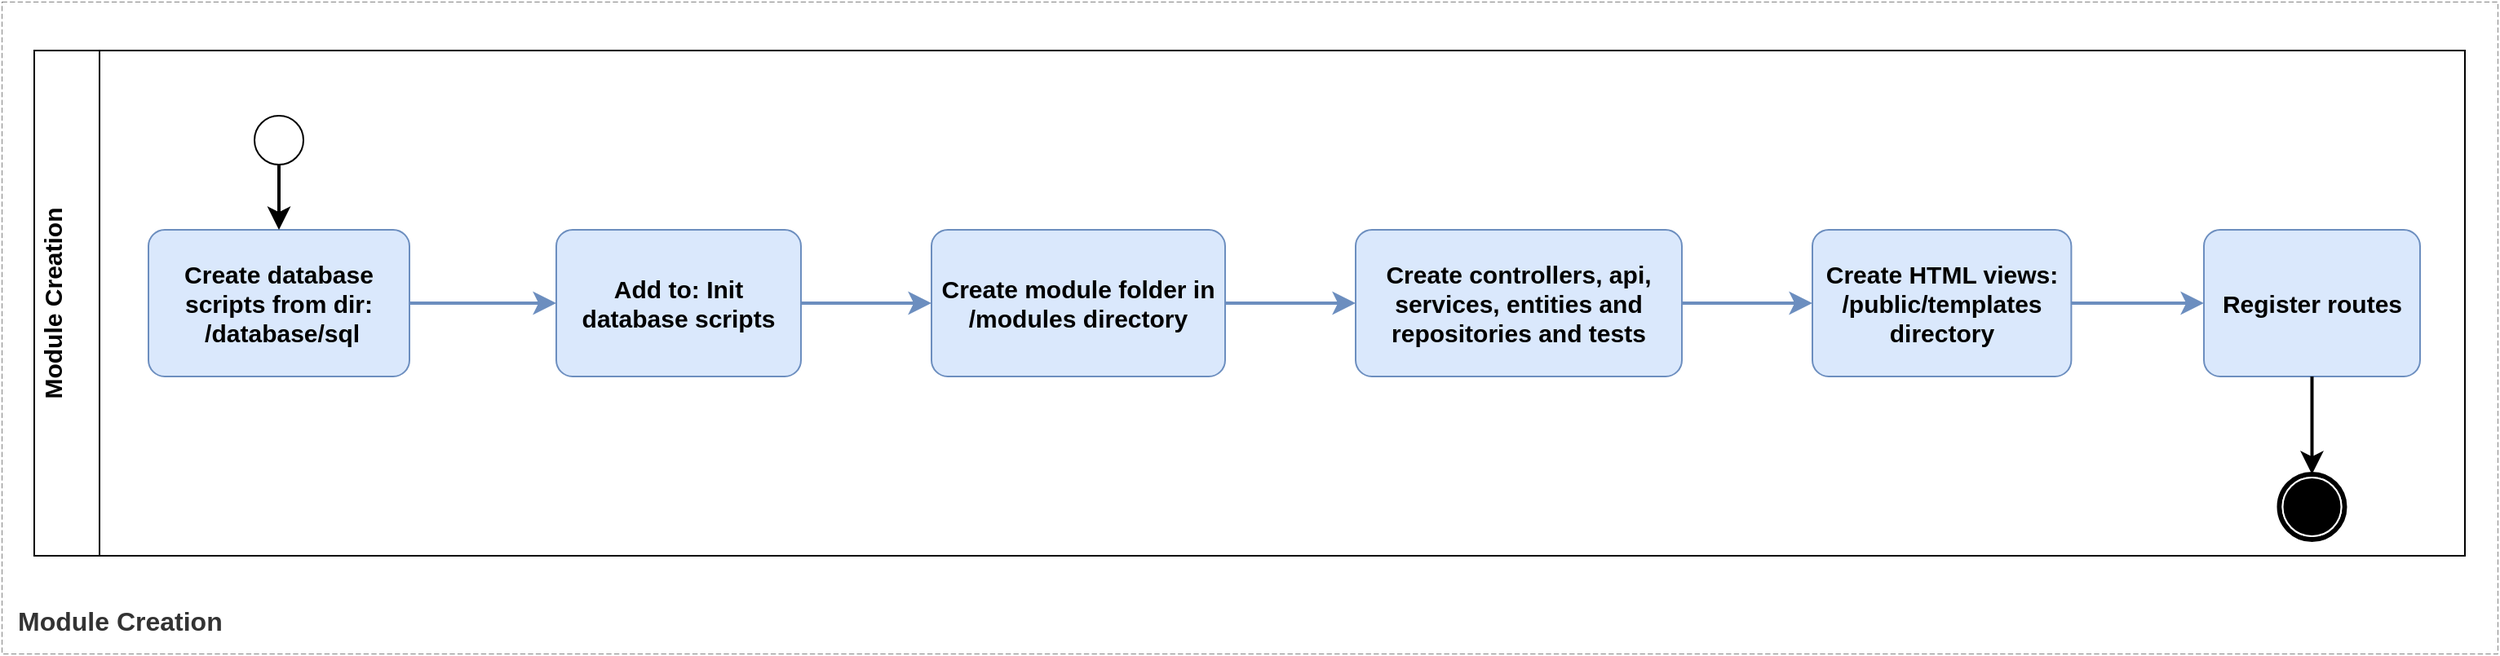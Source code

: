 <mxfile version="25.0.2" pages="13">
  <diagram id="Zslj2A6eSNTsKpFCIRMD" name="Module Creation">
    <mxGraphModel dx="3000" dy="1774" grid="1" gridSize="10" guides="1" tooltips="1" connect="1" arrows="1" fold="1" page="1" pageScale="1" pageWidth="850" pageHeight="1100" math="0" shadow="0">
      <root>
        <mxCell id="0" />
        <mxCell id="1" parent="0" />
        <mxCell id="NfO9jA0_9vgNByRXvvCt-1" value="&lt;div style=&quot;font-size: 15px;&quot;&gt;&lt;font style=&quot;font-size: 15px;&quot;&gt;Module Creation&lt;/font&gt;&lt;/div&gt;&lt;div style=&quot;font-size: 15px;&quot;&gt;&lt;br style=&quot;&quot;&gt;&lt;/div&gt;" style="swimlane;startSize=40;horizontal=0;html=1;whiteSpace=wrap;fontSize=14;" parent="1" vertex="1">
          <mxGeometry x="290" y="120" width="1490" height="310" as="geometry" />
        </mxCell>
        <mxCell id="NfO9jA0_9vgNByRXvvCt-2" value="Create module folder in /modules directory" style="points=[[0.25,0,0],[0.5,0,0],[0.75,0,0],[1,0.25,0],[1,0.5,0],[1,0.75,0],[0.75,1,0],[0.5,1,0],[0.25,1,0],[0,0.75,0],[0,0.5,0],[0,0.25,0]];shape=mxgraph.bpmn.task;whiteSpace=wrap;rectStyle=rounded;size=10;html=1;container=1;expand=0;collapsible=0;taskMarker=abstract;fillColor=#dae8fc;strokeColor=#6c8ebf;fontStyle=1;fontSize=15;" parent="NfO9jA0_9vgNByRXvvCt-1" vertex="1">
          <mxGeometry x="550" y="110" width="180" height="90" as="geometry" />
        </mxCell>
        <mxCell id="NfO9jA0_9vgNByRXvvCt-3" value="Register routes" style="points=[[0.25,0,0],[0.5,0,0],[0.75,0,0],[1,0.25,0],[1,0.5,0],[1,0.75,0],[0.75,1,0],[0.5,1,0],[0.25,1,0],[0,0.75,0],[0,0.5,0],[0,0.25,0]];shape=mxgraph.bpmn.task;whiteSpace=wrap;rectStyle=rounded;size=10;html=1;container=1;expand=0;collapsible=0;taskMarker=abstract;fillColor=#dae8fc;strokeColor=#6c8ebf;fontStyle=1;fontSize=15;" parent="NfO9jA0_9vgNByRXvvCt-1" vertex="1">
          <mxGeometry x="1330" y="110" width="132.5" height="90" as="geometry" />
        </mxCell>
        <mxCell id="NfO9jA0_9vgNByRXvvCt-4" value="Create database scripts from dir:&lt;div style=&quot;font-size: 15px;&quot;&gt;&amp;nbsp;/database/sql&lt;/div&gt;" style="points=[[0.25,0,0],[0.5,0,0],[0.75,0,0],[1,0.25,0],[1,0.5,0],[1,0.75,0],[0.75,1,0],[0.5,1,0],[0.25,1,0],[0,0.75,0],[0,0.5,0],[0,0.25,0]];shape=mxgraph.bpmn.task;whiteSpace=wrap;rectStyle=rounded;size=10;html=1;container=1;expand=0;collapsible=0;taskMarker=abstract;fillColor=#dae8fc;strokeColor=#6c8ebf;fontStyle=1;fontSize=15;" parent="NfO9jA0_9vgNByRXvvCt-1" vertex="1">
          <mxGeometry x="70" y="110" width="160" height="90" as="geometry" />
        </mxCell>
        <mxCell id="NfO9jA0_9vgNByRXvvCt-5" value="Add to: Init database scripts" style="points=[[0.25,0,0],[0.5,0,0],[0.75,0,0],[1,0.25,0],[1,0.5,0],[1,0.75,0],[0.75,1,0],[0.5,1,0],[0.25,1,0],[0,0.75,0],[0,0.5,0],[0,0.25,0]];shape=mxgraph.bpmn.task;whiteSpace=wrap;rectStyle=rounded;size=10;html=1;container=1;expand=0;collapsible=0;taskMarker=abstract;fillColor=#dae8fc;strokeColor=#6c8ebf;fontStyle=1;fontSize=15;" parent="NfO9jA0_9vgNByRXvvCt-1" vertex="1">
          <mxGeometry x="320" y="110" width="150" height="90" as="geometry" />
        </mxCell>
        <mxCell id="NfO9jA0_9vgNByRXvvCt-6" value="&lt;div style=&quot;font-size: 15px;&quot;&gt;Create controllers, api, services, entities and repositories and tests&lt;br style=&quot;font-size: 15px;&quot;&gt;&lt;/div&gt;" style="points=[[0.25,0,0],[0.5,0,0],[0.75,0,0],[1,0.25,0],[1,0.5,0],[1,0.75,0],[0.75,1,0],[0.5,1,0],[0.25,1,0],[0,0.75,0],[0,0.5,0],[0,0.25,0]];shape=mxgraph.bpmn.task;whiteSpace=wrap;rectStyle=rounded;size=10;html=1;container=1;expand=0;collapsible=0;taskMarker=abstract;fillColor=#dae8fc;strokeColor=#6c8ebf;fontStyle=1;fontSize=15;" parent="NfO9jA0_9vgNByRXvvCt-1" vertex="1">
          <mxGeometry x="810" y="110" width="200" height="90" as="geometry" />
        </mxCell>
        <mxCell id="NfO9jA0_9vgNByRXvvCt-8" style="edgeStyle=none;curved=1;rounded=0;orthogonalLoop=1;jettySize=auto;html=1;exitX=0.25;exitY=0;exitDx=0;exitDy=0;exitPerimeter=0;fontSize=15;startSize=8;endSize=8;fillColor=#dae8fc;strokeColor=#6c8ebf;fontStyle=1" parent="NfO9jA0_9vgNByRXvvCt-1" source="NfO9jA0_9vgNByRXvvCt-5" target="NfO9jA0_9vgNByRXvvCt-5" edge="1">
          <mxGeometry relative="1" as="geometry" />
        </mxCell>
        <mxCell id="NfO9jA0_9vgNByRXvvCt-9" value="" style="points=[[0.145,0.145,0],[0.5,0,0],[0.855,0.145,0],[1,0.5,0],[0.855,0.855,0],[0.5,1,0],[0.145,0.855,0],[0,0.5,0]];shape=mxgraph.bpmn.event;html=1;verticalLabelPosition=bottom;labelBackgroundColor=#ffffff;verticalAlign=top;align=center;perimeter=ellipsePerimeter;outlineConnect=0;aspect=fixed;outline=standard;symbol=general;fontStyle=1;fontSize=15;" parent="NfO9jA0_9vgNByRXvvCt-1" vertex="1">
          <mxGeometry x="135" y="40" width="30" height="30" as="geometry" />
        </mxCell>
        <mxCell id="NfO9jA0_9vgNByRXvvCt-10" style="edgeStyle=none;curved=1;rounded=0;orthogonalLoop=1;jettySize=auto;html=1;exitX=0.5;exitY=1;exitDx=0;exitDy=0;exitPerimeter=0;entryX=0.5;entryY=0;entryDx=0;entryDy=0;entryPerimeter=0;fontSize=15;startSize=8;endSize=8;fontStyle=1;strokeWidth=2;" parent="NfO9jA0_9vgNByRXvvCt-1" source="NfO9jA0_9vgNByRXvvCt-9" target="NfO9jA0_9vgNByRXvvCt-4" edge="1">
          <mxGeometry relative="1" as="geometry" />
        </mxCell>
        <mxCell id="NfO9jA0_9vgNByRXvvCt-11" style="edgeStyle=none;curved=1;rounded=0;orthogonalLoop=1;jettySize=auto;html=1;entryX=0;entryY=0.5;entryDx=0;entryDy=0;entryPerimeter=0;fontSize=15;startSize=8;endSize=8;fillColor=#dae8fc;strokeColor=#6c8ebf;fontStyle=1;strokeWidth=2;" parent="NfO9jA0_9vgNByRXvvCt-1" source="NfO9jA0_9vgNByRXvvCt-4" target="NfO9jA0_9vgNByRXvvCt-5" edge="1">
          <mxGeometry relative="1" as="geometry" />
        </mxCell>
        <mxCell id="NfO9jA0_9vgNByRXvvCt-12" style="edgeStyle=none;curved=1;rounded=0;orthogonalLoop=1;jettySize=auto;html=1;exitX=1;exitY=0.5;exitDx=0;exitDy=0;exitPerimeter=0;entryX=0;entryY=0.5;entryDx=0;entryDy=0;entryPerimeter=0;fontSize=15;startSize=8;endSize=8;fillColor=#dae8fc;strokeColor=#6c8ebf;fontStyle=1;strokeWidth=2;" parent="NfO9jA0_9vgNByRXvvCt-1" source="NfO9jA0_9vgNByRXvvCt-5" target="NfO9jA0_9vgNByRXvvCt-2" edge="1">
          <mxGeometry relative="1" as="geometry" />
        </mxCell>
        <mxCell id="NfO9jA0_9vgNByRXvvCt-13" style="edgeStyle=none;curved=1;rounded=0;orthogonalLoop=1;jettySize=auto;html=1;exitX=1;exitY=0.5;exitDx=0;exitDy=0;exitPerimeter=0;entryX=0;entryY=0.5;entryDx=0;entryDy=0;entryPerimeter=0;fontSize=15;startSize=8;endSize=8;fillColor=#dae8fc;strokeColor=#6c8ebf;fontStyle=1;strokeWidth=2;" parent="NfO9jA0_9vgNByRXvvCt-1" source="NfO9jA0_9vgNByRXvvCt-2" target="NfO9jA0_9vgNByRXvvCt-6" edge="1">
          <mxGeometry relative="1" as="geometry" />
        </mxCell>
        <mxCell id="NfO9jA0_9vgNByRXvvCt-14" style="edgeStyle=none;curved=1;rounded=0;orthogonalLoop=1;jettySize=auto;html=1;exitX=1;exitY=0.5;exitDx=0;exitDy=0;exitPerimeter=0;entryX=0;entryY=0.5;entryDx=0;entryDy=0;entryPerimeter=0;fontSize=15;startSize=8;endSize=8;fillColor=#dae8fc;strokeColor=#6c8ebf;fontStyle=1;strokeWidth=2;" parent="NfO9jA0_9vgNByRXvvCt-1" source="NfO9jA0_9vgNByRXvvCt-6" target="NfO9jA0_9vgNByRXvvCt-7" edge="1">
          <mxGeometry relative="1" as="geometry" />
        </mxCell>
        <mxCell id="NfO9jA0_9vgNByRXvvCt-16" value="" style="points=[[0.145,0.145,0],[0.5,0,0],[0.855,0.145,0],[1,0.5,0],[0.855,0.855,0],[0.5,1,0],[0.145,0.855,0],[0,0.5,0]];shape=mxgraph.bpmn.event;html=1;verticalLabelPosition=bottom;labelBackgroundColor=#ffffff;verticalAlign=top;align=center;perimeter=ellipsePerimeter;outlineConnect=0;aspect=fixed;outline=end;symbol=terminate;fontStyle=1;fontSize=15;" parent="NfO9jA0_9vgNByRXvvCt-1" vertex="1">
          <mxGeometry x="1376.25" y="260" width="40" height="40" as="geometry" />
        </mxCell>
        <mxCell id="NfO9jA0_9vgNByRXvvCt-17" style="edgeStyle=none;curved=1;rounded=0;orthogonalLoop=1;jettySize=auto;html=1;entryX=0.5;entryY=0;entryDx=0;entryDy=0;entryPerimeter=0;fontSize=15;startSize=8;endSize=8;fontStyle=1;strokeWidth=2;" parent="NfO9jA0_9vgNByRXvvCt-1" source="NfO9jA0_9vgNByRXvvCt-3" target="NfO9jA0_9vgNByRXvvCt-16" edge="1">
          <mxGeometry relative="1" as="geometry">
            <mxPoint x="1087.5" y="240" as="targetPoint" />
          </mxGeometry>
        </mxCell>
        <mxCell id="NfO9jA0_9vgNByRXvvCt-7" value="Create HTML views: /public/templates directory" style="points=[[0.25,0,0],[0.5,0,0],[0.75,0,0],[1,0.25,0],[1,0.5,0],[1,0.75,0],[0.75,1,0],[0.5,1,0],[0.25,1,0],[0,0.75,0],[0,0.5,0],[0,0.25,0]];shape=mxgraph.bpmn.task;whiteSpace=wrap;rectStyle=rounded;size=10;html=1;container=1;expand=0;collapsible=0;taskMarker=abstract;fillColor=#dae8fc;strokeColor=#6c8ebf;fontStyle=1;fontSize=15;" parent="NfO9jA0_9vgNByRXvvCt-1" vertex="1">
          <mxGeometry x="1090" y="110" width="158.7" height="90" as="geometry" />
        </mxCell>
        <mxCell id="NfO9jA0_9vgNByRXvvCt-15" style="edgeStyle=none;curved=1;rounded=0;orthogonalLoop=1;jettySize=auto;html=1;exitX=1;exitY=0.5;exitDx=0;exitDy=0;exitPerimeter=0;entryX=0;entryY=0.5;entryDx=0;entryDy=0;entryPerimeter=0;fontSize=15;startSize=8;endSize=8;fillColor=#dae8fc;strokeColor=#6c8ebf;fontStyle=1;strokeWidth=2;" parent="NfO9jA0_9vgNByRXvvCt-1" source="NfO9jA0_9vgNByRXvvCt-7" target="NfO9jA0_9vgNByRXvvCt-3" edge="1">
          <mxGeometry relative="1" as="geometry" />
        </mxCell>
        <object placeholders="1" c4Name="Module Creation" c4Type="SystemScopeBoundary" c4Application="" label="&lt;font style=&quot;font-size: 16px&quot;&gt;&lt;b&gt;&lt;div style=&quot;text-align: left&quot;&gt;%c4Name%&lt;/div&gt;&lt;/b&gt;&lt;/font&gt;&lt;div style=&quot;text-align: left&quot;&gt;&lt;/div&gt;" id="v6bpKa4Dy0FCK0CofWUM-1">
          <mxCell style="rounded=0;fontSize=11;whiteSpace=wrap;html=1;dashed=1;arcSize=20;fillColor=none;strokeColor=#666666;fontColor=#333333;labelBackgroundColor=none;align=left;verticalAlign=bottom;labelBorderColor=none;spacingTop=0;spacing=10;dashPattern=8 4;metaEdit=1;rotatable=0;perimeter=rectanglePerimeter;noLabel=0;labelPadding=0;allowArrows=0;connectable=0;expand=0;recursiveResize=0;editable=1;pointerEvents=0;absoluteArcSize=1;points=[[0.25,0,0],[0.5,0,0],[0.75,0,0],[1,0.25,0],[1,0.5,0],[1,0.75,0],[0.75,1,0],[0.5,1,0],[0.25,1,0],[0,0.75,0],[0,0.5,0],[0,0.25,0]];strokeWidth=0.4;" vertex="1" parent="1">
            <mxGeometry x="270" y="90" width="1530" height="400" as="geometry" />
          </mxCell>
        </object>
      </root>
    </mxGraphModel>
  </diagram>
  <diagram id="N3M7ioJRd7EyVWN92EZX" name="Module Structure">
    <mxGraphModel dx="1050" dy="621" grid="1" gridSize="10" guides="1" tooltips="1" connect="1" arrows="1" fold="1" page="1" pageScale="1" pageWidth="850" pageHeight="1100" math="0" shadow="0">
      <root>
        <mxCell id="0" />
        <mxCell id="1" parent="0" />
        <mxCell id="D9j0MoebW2a2y3DMvrUZ-2" value="Entities" style="html=1;dropTarget=0;whiteSpace=wrap;fillColor=#dae8fc;strokeColor=#6c8ebf;fontStyle=1;fontSize=16;" parent="1" vertex="1">
          <mxGeometry x="60" y="80" width="180" height="100" as="geometry" />
        </mxCell>
        <mxCell id="D9j0MoebW2a2y3DMvrUZ-3" value="" style="shape=module;jettyWidth=8;jettyHeight=4;fontSize=16;" parent="D9j0MoebW2a2y3DMvrUZ-2" vertex="1">
          <mxGeometry x="1" width="20" height="20" relative="1" as="geometry">
            <mxPoint x="-27" y="7" as="offset" />
          </mxGeometry>
        </mxCell>
        <mxCell id="D9j0MoebW2a2y3DMvrUZ-24" style="edgeStyle=orthogonalEdgeStyle;rounded=0;orthogonalLoop=1;jettySize=auto;html=1;exitX=-0.019;exitY=0.6;exitDx=0;exitDy=0;exitPerimeter=0;fontSize=16;" parent="1" source="D9j0MoebW2a2y3DMvrUZ-4" edge="1">
          <mxGeometry relative="1" as="geometry">
            <mxPoint x="305.5" y="300" as="sourcePoint" />
            <mxPoint x="200" y="390" as="targetPoint" />
            <Array as="points">
              <mxPoint x="200" y="301" />
            </Array>
          </mxGeometry>
        </mxCell>
        <mxCell id="D9j0MoebW2a2y3DMvrUZ-4" value="Services" style="html=1;dropTarget=0;whiteSpace=wrap;fillColor=#f8cecc;strokeColor=#b85450;fontStyle=1;fontSize=16;" parent="1" vertex="1">
          <mxGeometry x="300" y="240" width="180" height="100" as="geometry" />
        </mxCell>
        <mxCell id="D9j0MoebW2a2y3DMvrUZ-5" value="" style="shape=module;jettyWidth=8;jettyHeight=4;fontSize=16;" parent="D9j0MoebW2a2y3DMvrUZ-4" vertex="1">
          <mxGeometry x="1" width="20" height="20" relative="1" as="geometry">
            <mxPoint x="-27" y="7" as="offset" />
          </mxGeometry>
        </mxCell>
        <mxCell id="D9j0MoebW2a2y3DMvrUZ-30" style="edgeStyle=orthogonalEdgeStyle;rounded=0;orthogonalLoop=1;jettySize=auto;html=1;exitX=0;exitY=0.5;exitDx=0;exitDy=0;entryX=0.679;entryY=1.011;entryDx=0;entryDy=0;entryPerimeter=0;fontSize=16;" parent="1" source="D9j0MoebW2a2y3DMvrUZ-6" target="D9j0MoebW2a2y3DMvrUZ-4" edge="1">
          <mxGeometry relative="1" as="geometry" />
        </mxCell>
        <mxCell id="D9j0MoebW2a2y3DMvrUZ-6" value="Controllers" style="html=1;dropTarget=0;whiteSpace=wrap;fillColor=#ffe6cc;strokeColor=#d79b00;fontStyle=1;fontSize=16;" parent="1" vertex="1">
          <mxGeometry x="550" y="390" width="170" height="100" as="geometry" />
        </mxCell>
        <mxCell id="D9j0MoebW2a2y3DMvrUZ-7" value="" style="shape=module;jettyWidth=8;jettyHeight=4;fontSize=16;" parent="D9j0MoebW2a2y3DMvrUZ-6" vertex="1">
          <mxGeometry x="1" width="20" height="20" relative="1" as="geometry">
            <mxPoint x="-27" y="7" as="offset" />
          </mxGeometry>
        </mxCell>
        <mxCell id="D9j0MoebW2a2y3DMvrUZ-27" style="edgeStyle=orthogonalEdgeStyle;rounded=0;orthogonalLoop=1;jettySize=auto;html=1;fontSize=16;" parent="1" edge="1">
          <mxGeometry relative="1" as="geometry">
            <mxPoint x="160.0" y="390" as="sourcePoint" />
            <mxPoint x="160" y="180" as="targetPoint" />
          </mxGeometry>
        </mxCell>
        <mxCell id="D9j0MoebW2a2y3DMvrUZ-33" style="edgeStyle=orthogonalEdgeStyle;rounded=0;orthogonalLoop=1;jettySize=auto;html=1;entryX=0.333;entryY=1;entryDx=0;entryDy=0;entryPerimeter=0;fontSize=16;" parent="1" source="D9j0MoebW2a2y3DMvrUZ-8" target="D9j0MoebW2a2y3DMvrUZ-4" edge="1">
          <mxGeometry relative="1" as="geometry" />
        </mxCell>
        <mxCell id="D9j0MoebW2a2y3DMvrUZ-8" value="Repositories" style="html=1;dropTarget=0;whiteSpace=wrap;fillColor=#e1d5e7;strokeColor=#9673a6;fontStyle=1;fontSize=16;" parent="1" vertex="1">
          <mxGeometry x="60" y="390" width="180" height="100" as="geometry" />
        </mxCell>
        <mxCell id="D9j0MoebW2a2y3DMvrUZ-9" value="" style="shape=module;jettyWidth=8;jettyHeight=4;fontSize=16;" parent="D9j0MoebW2a2y3DMvrUZ-8" vertex="1">
          <mxGeometry x="1" width="20" height="20" relative="1" as="geometry">
            <mxPoint x="-27" y="7" as="offset" />
          </mxGeometry>
        </mxCell>
        <mxCell id="D9j0MoebW2a2y3DMvrUZ-29" style="edgeStyle=orthogonalEdgeStyle;rounded=0;orthogonalLoop=1;jettySize=auto;html=1;entryX=0.75;entryY=0;entryDx=0;entryDy=0;exitX=0;exitY=0.5;exitDx=0;exitDy=0;fontSize=16;" parent="1" source="D9j0MoebW2a2y3DMvrUZ-10" edge="1">
          <mxGeometry relative="1" as="geometry">
            <mxPoint x="535" y="135.0" as="sourcePoint" />
            <mxPoint x="390" y="240" as="targetPoint" />
          </mxGeometry>
        </mxCell>
        <mxCell id="D9j0MoebW2a2y3DMvrUZ-10" value="API&lt;span style=&quot;background-color: initial; font-size: 16px;&quot;&gt;&amp;nbsp;Controllers&lt;/span&gt;" style="html=1;dropTarget=0;whiteSpace=wrap;fillColor=#d5e8d4;strokeColor=#82b366;fontStyle=1;fontSize=16;" parent="1" vertex="1">
          <mxGeometry x="550" y="80" width="170" height="100" as="geometry" />
        </mxCell>
        <mxCell id="D9j0MoebW2a2y3DMvrUZ-11" value="" style="shape=module;jettyWidth=8;jettyHeight=4;fontSize=16;" parent="D9j0MoebW2a2y3DMvrUZ-10" vertex="1">
          <mxGeometry x="1" width="20" height="20" relative="1" as="geometry">
            <mxPoint x="-27" y="7" as="offset" />
          </mxGeometry>
        </mxCell>
        <mxCell id="D9j0MoebW2a2y3DMvrUZ-31" style="edgeStyle=orthogonalEdgeStyle;rounded=0;orthogonalLoop=1;jettySize=auto;html=1;entryX=0.5;entryY=1;entryDx=0;entryDy=0;fontSize=16;" parent="1" target="D9j0MoebW2a2y3DMvrUZ-10" edge="1">
          <mxGeometry relative="1" as="geometry">
            <mxPoint x="480" y="277" as="sourcePoint" />
            <mxPoint x="640" y="190" as="targetPoint" />
          </mxGeometry>
        </mxCell>
        <mxCell id="D9j0MoebW2a2y3DMvrUZ-32" style="edgeStyle=orthogonalEdgeStyle;rounded=0;orthogonalLoop=1;jettySize=auto;html=1;fontSize=16;" parent="1" edge="1">
          <mxGeometry relative="1" as="geometry">
            <mxPoint x="480" y="310.0" as="sourcePoint" />
            <mxPoint x="640" y="390" as="targetPoint" />
          </mxGeometry>
        </mxCell>
        <mxCell id="D9j0MoebW2a2y3DMvrUZ-36" style="edgeStyle=orthogonalEdgeStyle;rounded=0;orthogonalLoop=1;jettySize=auto;html=1;entryX=0.39;entryY=-0.01;entryDx=0;entryDy=0;entryPerimeter=0;fontSize=16;" parent="1" edge="1">
          <mxGeometry relative="1" as="geometry">
            <mxPoint x="120" y="180" as="sourcePoint" />
            <mxPoint x="120.2" y="390.0" as="targetPoint" />
          </mxGeometry>
        </mxCell>
        <object placeholders="1" c4Name="Module Structure" c4Type="SystemScopeBoundary" c4Application="Modular Software" label="&lt;font style=&quot;font-size: 16px&quot;&gt;&lt;b&gt;&lt;div style=&quot;text-align: left&quot;&gt;%c4Name%&lt;/div&gt;&lt;/b&gt;&lt;/font&gt;&lt;div style=&quot;text-align: left&quot;&gt;[%c4Application%]&lt;/div&gt;" id="bhldL5oojXdZ6af-UnQU-1">
          <mxCell style="rounded=0;fontSize=11;whiteSpace=wrap;html=1;dashed=1;arcSize=20;fillColor=none;strokeColor=#666666;fontColor=#333333;labelBackgroundColor=none;align=left;verticalAlign=bottom;labelBorderColor=none;spacingTop=0;spacing=10;dashPattern=8 4;metaEdit=1;rotatable=0;perimeter=rectanglePerimeter;noLabel=0;labelPadding=0;allowArrows=0;connectable=0;expand=0;recursiveResize=0;editable=1;pointerEvents=0;absoluteArcSize=1;points=[[0.25,0,0],[0.5,0,0],[0.75,0,0],[1,0.25,0],[1,0.5,0],[1,0.75,0],[0.75,1,0],[0.5,1,0],[0.25,1,0],[0,0.75,0],[0,0.5,0],[0,0.25,0]];strokeWidth=0.4;" parent="1" vertex="1">
            <mxGeometry x="40" y="60" width="700" height="500" as="geometry" />
          </mxCell>
        </object>
      </root>
    </mxGraphModel>
  </diagram>
  <diagram id="-jQ-jkX4-1PRMYwYVaUP" name="Dependency Between Modules">
    <mxGraphModel dx="1900" dy="621" grid="1" gridSize="10" guides="1" tooltips="1" connect="1" arrows="1" fold="1" page="1" pageScale="1" pageWidth="850" pageHeight="1100" math="0" shadow="0">
      <root>
        <mxCell id="0" />
        <mxCell id="1" parent="0" />
        <mxCell id="1krFZ9sOJNXwvg9YL98f-1" value="Configurations" style="shape=module;align=left;spacingLeft=20;align=center;verticalAlign=top;whiteSpace=wrap;html=1;fillColor=#dae8fc;strokeColor=#6c8ebf;fontStyle=1;fontSize=16;" parent="1" vertex="1">
          <mxGeometry x="-70" y="120" width="140" height="60" as="geometry" />
        </mxCell>
        <mxCell id="1krFZ9sOJNXwvg9YL98f-2" value="References" style="shape=module;align=left;spacingLeft=20;align=center;verticalAlign=top;whiteSpace=wrap;html=1;fillColor=#d5e8d4;strokeColor=#82b366;fontStyle=1;fontSize=16;" parent="1" vertex="1">
          <mxGeometry x="-70" y="420" width="140" height="60" as="geometry" />
        </mxCell>
        <mxCell id="1krFZ9sOJNXwvg9YL98f-3" value="Authentication" style="shape=module;align=left;spacingLeft=20;align=center;verticalAlign=top;whiteSpace=wrap;html=1;fillColor=#f8cecc;strokeColor=#b85450;fontStyle=1;fontSize=16;" parent="1" vertex="1">
          <mxGeometry x="140" y="250" width="140" height="60" as="geometry" />
        </mxCell>
        <mxCell id="1krFZ9sOJNXwvg9YL98f-4" value="Reports" style="shape=module;align=left;spacingLeft=20;align=center;verticalAlign=top;whiteSpace=wrap;html=1;fillColor=#f5f5f5;fontColor=#333333;strokeColor=#666666;fontStyle=1;fontSize=16;" parent="1" vertex="1">
          <mxGeometry x="140" y="420" width="140" height="60" as="geometry" />
        </mxCell>
        <mxCell id="1krFZ9sOJNXwvg9YL98f-5" value="Employees" style="shape=module;align=left;spacingLeft=20;align=center;verticalAlign=top;whiteSpace=wrap;html=1;fillColor=#dae8fc;strokeColor=#6c8ebf;fontStyle=1;fontSize=16;" parent="1" vertex="1">
          <mxGeometry x="390" y="420" width="130" height="60" as="geometry" />
        </mxCell>
        <mxCell id="1krFZ9sOJNXwvg9YL98f-6" value="Company" style="shape=module;align=left;spacingLeft=20;align=center;verticalAlign=top;whiteSpace=wrap;html=1;fillColor=#ffe6cc;strokeColor=#d79b00;fontStyle=1;fontSize=16;" parent="1" vertex="1">
          <mxGeometry x="390" y="120" width="130" height="60" as="geometry" />
        </mxCell>
        <mxCell id="1krFZ9sOJNXwvg9YL98f-10" value="Depends" style="endArrow=open;endSize=12;dashed=1;html=1;rounded=0;entryX=0.5;entryY=1;entryDx=0;entryDy=0;exitX=0.5;exitY=0;exitDx=0;exitDy=0;fontSize=16;strokeWidth=2;" parent="1" source="1krFZ9sOJNXwvg9YL98f-5" target="1krFZ9sOJNXwvg9YL98f-6" edge="1">
          <mxGeometry width="160" relative="1" as="geometry">
            <mxPoint x="430" y="287" as="sourcePoint" />
            <mxPoint x="433.82" y="220.0" as="targetPoint" />
          </mxGeometry>
        </mxCell>
        <mxCell id="1krFZ9sOJNXwvg9YL98f-12" value="Depends" style="endArrow=open;endSize=12;dashed=1;html=1;rounded=0;entryX=1;entryY=0.75;entryDx=0;entryDy=0;exitX=0.25;exitY=0;exitDx=0;exitDy=0;fontSize=16;strokeWidth=2;" parent="1" source="1krFZ9sOJNXwvg9YL98f-5" target="1krFZ9sOJNXwvg9YL98f-3" edge="1">
          <mxGeometry width="160" relative="1" as="geometry">
            <mxPoint x="380" y="280" as="sourcePoint" />
            <mxPoint x="440" y="210" as="targetPoint" />
          </mxGeometry>
        </mxCell>
        <mxCell id="1krFZ9sOJNXwvg9YL98f-13" value="Depends" style="endArrow=open;endSize=12;dashed=1;html=1;rounded=0;entryX=1;entryY=0;entryDx=0;entryDy=0;exitX=0;exitY=0.75;exitDx=10;exitDy=0;exitPerimeter=0;fontSize=16;strokeWidth=2;" parent="1" source="1krFZ9sOJNXwvg9YL98f-6" target="1krFZ9sOJNXwvg9YL98f-3" edge="1">
          <mxGeometry width="160" relative="1" as="geometry">
            <mxPoint x="450" y="307" as="sourcePoint" />
            <mxPoint x="450" y="220" as="targetPoint" />
          </mxGeometry>
        </mxCell>
        <mxCell id="1krFZ9sOJNXwvg9YL98f-15" value="Depends" style="endArrow=open;endSize=12;dashed=1;html=1;rounded=0;exitX=1.033;exitY=0.37;exitDx=0;exitDy=0;entryX=0.063;entryY=0.383;entryDx=0;entryDy=0;entryPerimeter=0;exitPerimeter=0;fontSize=16;strokeWidth=2;" parent="1" source="1krFZ9sOJNXwvg9YL98f-4" target="1krFZ9sOJNXwvg9YL98f-5" edge="1">
          <mxGeometry width="160" relative="1" as="geometry">
            <mxPoint x="410" y="420" as="sourcePoint" />
            <mxPoint x="280" y="430" as="targetPoint" />
          </mxGeometry>
        </mxCell>
        <mxCell id="1krFZ9sOJNXwvg9YL98f-18" value="Depends" style="endArrow=open;endSize=12;dashed=1;html=1;rounded=0;exitX=0.5;exitY=0;exitDx=0;exitDy=0;entryX=0.5;entryY=1;entryDx=0;entryDy=0;fontSize=16;strokeWidth=2;" parent="1" source="1krFZ9sOJNXwvg9YL98f-4" target="1krFZ9sOJNXwvg9YL98f-3" edge="1">
          <mxGeometry width="160" relative="1" as="geometry">
            <mxPoint x="140" y="350" as="sourcePoint" />
            <mxPoint x="254" y="351" as="targetPoint" />
          </mxGeometry>
        </mxCell>
        <mxCell id="fQgYQl2A2x6WqUExoaax-1" value="Depends" style="endArrow=open;endSize=12;dashed=1;html=1;rounded=0;fontSize=16;exitX=0.571;exitY=0;exitDx=0;exitDy=0;exitPerimeter=0;strokeWidth=2;" parent="1" source="1krFZ9sOJNXwvg9YL98f-2" target="1krFZ9sOJNXwvg9YL98f-3" edge="1">
          <mxGeometry x="0.001" width="160" relative="1" as="geometry">
            <mxPoint x="30" y="400" as="sourcePoint" />
            <mxPoint x="160" y="360" as="targetPoint" />
            <mxPoint as="offset" />
          </mxGeometry>
        </mxCell>
        <mxCell id="fQgYQl2A2x6WqUExoaax-2" value="Depends" style="endArrow=open;endSize=12;dashed=1;html=1;rounded=0;exitX=0.5;exitY=1;exitDx=0;exitDy=0;fontSize=16;strokeWidth=2;" parent="1" source="1krFZ9sOJNXwvg9YL98f-1" target="1krFZ9sOJNXwvg9YL98f-3" edge="1">
          <mxGeometry width="160" relative="1" as="geometry">
            <mxPoint x="90" y="160" as="sourcePoint" />
            <mxPoint x="160" y="240" as="targetPoint" />
          </mxGeometry>
        </mxCell>
        <object placeholders="1" c4Name="Dependecy Between Modules" c4Type="SystemScopeBoundary" c4Application="Modular System" label="&lt;font style=&quot;font-size: 16px&quot;&gt;&lt;b&gt;&lt;div style=&quot;text-align: left&quot;&gt;%c4Name%&lt;/div&gt;&lt;/b&gt;&lt;/font&gt;&lt;div style=&quot;text-align: left&quot;&gt;[%c4Application%]&lt;/div&gt;" id="FinD2fZoEgQPB1tdBUhl-1">
          <mxCell style="rounded=0;fontSize=11;whiteSpace=wrap;html=1;dashed=1;arcSize=20;fillColor=none;strokeColor=#666666;fontColor=#333333;labelBackgroundColor=none;align=left;verticalAlign=bottom;labelBorderColor=none;spacingTop=0;spacing=10;dashPattern=8 4;metaEdit=1;rotatable=0;perimeter=rectanglePerimeter;noLabel=0;labelPadding=0;allowArrows=0;connectable=0;expand=0;recursiveResize=0;editable=1;pointerEvents=0;absoluteArcSize=1;points=[[0.25,0,0],[0.5,0,0],[0.75,0,0],[1,0.25,0],[1,0.5,0],[1,0.75,0],[0.75,1,0],[0.5,1,0],[0.25,1,0],[0,0.75,0],[0,0.5,0],[0,0.25,0]];strokeWidth=0.4;" parent="1" vertex="1">
            <mxGeometry x="-90" y="90" width="640" height="460" as="geometry" />
          </mxCell>
        </object>
      </root>
    </mxGraphModel>
  </diagram>
  <diagram id="VPtx3VHLTpQ9ZnGWBRXb" name="Modular Arquitecture">
    <mxGraphModel dx="1050" dy="621" grid="1" gridSize="10" guides="1" tooltips="1" connect="1" arrows="1" fold="1" page="1" pageScale="1" pageWidth="850" pageHeight="1100" math="0" shadow="0">
      <root>
        <mxCell id="0" />
        <mxCell id="1" parent="0" />
        <mxCell id="xoW7RGJFKRoYwVoStmt3-1" value="Common" style="html=1;dropTarget=0;whiteSpace=wrap;fillColor=#e1d5e7;strokeColor=#9673a6;fontSize=16;fontStyle=1;strokeWidth=2;" parent="1" vertex="1">
          <mxGeometry x="660" y="370" width="180" height="90" as="geometry" />
        </mxCell>
        <mxCell id="xoW7RGJFKRoYwVoStmt3-2" value="" style="shape=module;jettyWidth=8;jettyHeight=4;fontSize=16;fontStyle=1" parent="xoW7RGJFKRoYwVoStmt3-1" vertex="1">
          <mxGeometry x="1" width="20" height="20" relative="1" as="geometry">
            <mxPoint x="-27" y="7" as="offset" />
          </mxGeometry>
        </mxCell>
        <mxCell id="xoW7RGJFKRoYwVoStmt3-3" value="Modules" style="html=1;dropTarget=0;whiteSpace=wrap;fillColor=#b0e3e6;strokeColor=#0e8088;fontSize=16;fontStyle=1;strokeWidth=2;" parent="1" vertex="1">
          <mxGeometry x="340" y="600" width="180" height="90" as="geometry" />
        </mxCell>
        <mxCell id="xoW7RGJFKRoYwVoStmt3-4" value="" style="shape=module;jettyWidth=8;jettyHeight=4;fontSize=16;fontStyle=1" parent="xoW7RGJFKRoYwVoStmt3-3" vertex="1">
          <mxGeometry x="1" width="20" height="20" relative="1" as="geometry">
            <mxPoint x="-27" y="7" as="offset" />
          </mxGeometry>
        </mxCell>
        <mxCell id="xoW7RGJFKRoYwVoStmt3-5" value="Application" style="html=1;dropTarget=0;whiteSpace=wrap;fillColor=#f8cecc;strokeColor=#b85450;fontSize=16;fontStyle=1;strokeWidth=2;" parent="1" vertex="1">
          <mxGeometry x="340" y="370" width="180" height="90" as="geometry" />
        </mxCell>
        <mxCell id="xoW7RGJFKRoYwVoStmt3-6" value="" style="shape=module;jettyWidth=8;jettyHeight=4;fontSize=16;fontStyle=1" parent="xoW7RGJFKRoYwVoStmt3-5" vertex="1">
          <mxGeometry x="1" width="20" height="20" relative="1" as="geometry">
            <mxPoint x="-27" y="7" as="offset" />
          </mxGeometry>
        </mxCell>
        <mxCell id="xoW7RGJFKRoYwVoStmt3-7" value="Public" style="html=1;dropTarget=0;whiteSpace=wrap;fillColor=#d5e8d4;strokeColor=#82b366;fontSize=16;fontStyle=1;strokeWidth=2;" parent="1" vertex="1">
          <mxGeometry x="660" y="600" width="180" height="90" as="geometry" />
        </mxCell>
        <mxCell id="xoW7RGJFKRoYwVoStmt3-8" value="" style="shape=module;jettyWidth=8;jettyHeight=4;fontSize=16;fontStyle=1" parent="xoW7RGJFKRoYwVoStmt3-7" vertex="1">
          <mxGeometry x="1" width="20" height="20" relative="1" as="geometry">
            <mxPoint x="-27" y="7" as="offset" />
          </mxGeometry>
        </mxCell>
        <mxCell id="xoW7RGJFKRoYwVoStmt3-11" value="Logs" style="html=1;dropTarget=0;whiteSpace=wrap;fillColor=#bac8d3;strokeColor=#23445d;fontSize=16;fontStyle=1;strokeWidth=2;" parent="1" vertex="1">
          <mxGeometry x="340" y="820" width="180" height="90" as="geometry" />
        </mxCell>
        <mxCell id="xoW7RGJFKRoYwVoStmt3-12" value="" style="shape=module;jettyWidth=8;jettyHeight=4;fontSize=16;fontStyle=1" parent="xoW7RGJFKRoYwVoStmt3-11" vertex="1">
          <mxGeometry x="1" width="20" height="20" relative="1" as="geometry">
            <mxPoint x="-27" y="7" as="offset" />
          </mxGeometry>
        </mxCell>
        <mxCell id="xoW7RGJFKRoYwVoStmt3-15" value="Database" style="html=1;dropTarget=0;whiteSpace=wrap;fillColor=#ffe6cc;strokeColor=#d79b00;fontStyle=1;fontSize=16;strokeWidth=2;" parent="1" vertex="1">
          <mxGeometry x="20" y="600" width="180" height="90" as="geometry" />
        </mxCell>
        <mxCell id="xoW7RGJFKRoYwVoStmt3-16" value="" style="shape=module;jettyWidth=8;jettyHeight=4;fontSize=16;fontStyle=1" parent="xoW7RGJFKRoYwVoStmt3-15" vertex="1">
          <mxGeometry x="1" width="20" height="20" relative="1" as="geometry">
            <mxPoint x="-27" y="7" as="offset" />
          </mxGeometry>
        </mxCell>
        <mxCell id="wQrtoUaGijuhRVceNzyj-7" value="Use" style="endArrow=open;endSize=12;dashed=1;html=1;rounded=0;entryX=0;entryY=0.5;entryDx=0;entryDy=0;exitX=1;exitY=0.444;exitDx=0;exitDy=0;exitPerimeter=0;fontSize=16;fontStyle=1;strokeWidth=2;" parent="1" source="xoW7RGJFKRoYwVoStmt3-3" target="xoW7RGJFKRoYwVoStmt3-7" edge="1">
          <mxGeometry width="160" relative="1" as="geometry">
            <mxPoint x="530" y="630" as="sourcePoint" />
            <mxPoint x="510" y="490" as="targetPoint" />
          </mxGeometry>
        </mxCell>
        <mxCell id="wQrtoUaGijuhRVceNzyj-8" value="Use" style="endArrow=open;endSize=12;dashed=1;html=1;rounded=0;entryX=1;entryY=0.5;entryDx=0;entryDy=0;exitX=0;exitY=0.5;exitDx=0;exitDy=0;fontSize=16;fontStyle=1;strokeWidth=2;" parent="1" source="xoW7RGJFKRoYwVoStmt3-3" target="xoW7RGJFKRoYwVoStmt3-15" edge="1">
          <mxGeometry width="160" relative="1" as="geometry">
            <mxPoint x="330" y="660" as="sourcePoint" />
            <mxPoint x="530" y="633" as="targetPoint" />
          </mxGeometry>
        </mxCell>
        <mxCell id="wQrtoUaGijuhRVceNzyj-9" value="Use" style="endArrow=open;endSize=12;dashed=1;html=1;rounded=0;exitX=0.5;exitY=1;exitDx=0;exitDy=0;entryX=0.5;entryY=0;entryDx=0;entryDy=0;fontSize=16;fontStyle=1;strokeWidth=2;" parent="1" source="xoW7RGJFKRoYwVoStmt3-5" target="xoW7RGJFKRoYwVoStmt3-3" edge="1">
          <mxGeometry width="160" relative="1" as="geometry">
            <mxPoint x="530" y="440" as="sourcePoint" />
            <mxPoint x="450" y="590" as="targetPoint" />
          </mxGeometry>
        </mxCell>
        <mxCell id="wQrtoUaGijuhRVceNzyj-10" value="Use" style="endArrow=open;endSize=12;dashed=1;html=1;rounded=0;entryX=0.57;entryY=1.011;entryDx=0;entryDy=0;entryPerimeter=0;fontSize=16;fontStyle=1;strokeWidth=2;" parent="1" target="xoW7RGJFKRoYwVoStmt3-1" edge="1">
          <mxGeometry width="160" relative="1" as="geometry">
            <mxPoint x="530" y="610" as="sourcePoint" />
            <mxPoint x="267" y="540" as="targetPoint" />
          </mxGeometry>
        </mxCell>
        <mxCell id="wQrtoUaGijuhRVceNzyj-11" value="Use" style="endArrow=open;endSize=12;dashed=1;html=1;rounded=0;entryX=0.5;entryY=0;entryDx=0;entryDy=0;exitX=0.5;exitY=1;exitDx=0;exitDy=0;fontSize=16;fontStyle=1;strokeWidth=2;" parent="1" source="xoW7RGJFKRoYwVoStmt3-3" target="xoW7RGJFKRoYwVoStmt3-11" edge="1">
          <mxGeometry width="160" relative="1" as="geometry">
            <mxPoint x="377" y="839" as="sourcePoint" />
            <mxPoint x="180" y="740" as="targetPoint" />
          </mxGeometry>
        </mxCell>
        <mxCell id="wQrtoUaGijuhRVceNzyj-12" value="Use" style="endArrow=open;endSize=12;dashed=1;html=1;rounded=0;exitX=0;exitY=0.5;exitDx=0;exitDy=0;edgeStyle=orthogonalEdgeStyle;fontSize=16;fontStyle=1;entryX=0.5;entryY=0;entryDx=0;entryDy=0;strokeWidth=2;" parent="1" target="xoW7RGJFKRoYwVoStmt3-15" edge="1">
          <mxGeometry width="160" relative="1" as="geometry">
            <mxPoint x="340" y="410" as="sourcePoint" />
            <mxPoint x="110" y="565" as="targetPoint" />
            <Array as="points">
              <mxPoint x="111" y="411" />
              <mxPoint x="111" y="565" />
            </Array>
          </mxGeometry>
        </mxCell>
        <mxCell id="XfsGVfgvtD7mZCPHUNH--1" value="- Seeds&lt;br style=&quot;font-size: 10px;&quot;&gt;&lt;span style=&quot;background-color: initial; font-size: 10px;&quot;&gt;- Migrations&lt;/span&gt;&lt;div style=&quot;font-size: 10px;&quot;&gt;- Sql Scripts&lt;/div&gt;" style="shape=note;strokeWidth=0.5;fontSize=10;size=20;whiteSpace=wrap;html=1;fillColor=#f5f5f5;strokeColor=#666666;fontStyle=3;fontColor=#333333;" parent="1" vertex="1">
          <mxGeometry x="60" y="730" width="90" height="60" as="geometry" />
        </mxCell>
        <mxCell id="XfsGVfgvtD7mZCPHUNH--3" value="" style="endArrow=none;dashed=1;html=1;strokeWidth=0.4;rounded=0;entryX=0.444;entryY=1;entryDx=0;entryDy=0;entryPerimeter=0;fontSize=5;dashPattern=12 12;" parent="1" target="xoW7RGJFKRoYwVoStmt3-15" edge="1">
          <mxGeometry width="50" height="50" relative="1" as="geometry">
            <mxPoint x="100" y="730" as="sourcePoint" />
            <mxPoint x="150" y="680" as="targetPoint" />
          </mxGeometry>
        </mxCell>
        <mxCell id="XfsGVfgvtD7mZCPHUNH--4" value="- Static&lt;br style=&quot;font-size: 10px;&quot;&gt;&lt;span style=&quot;background-color: initial; font-size: 10px;&quot;&gt;- Templates&lt;/span&gt;&lt;div style=&quot;font-size: 10px;&quot;&gt;- Uploads&lt;/div&gt;" style="shape=note;strokeWidth=0.5;fontSize=10;size=20;whiteSpace=wrap;html=1;fillColor=#f5f5f5;strokeColor=#666666;fontStyle=3;fontColor=#333333;" parent="1" vertex="1">
          <mxGeometry x="707.5" y="730" width="92.5" height="60" as="geometry" />
        </mxCell>
        <mxCell id="XfsGVfgvtD7mZCPHUNH--5" value="- Info&lt;br style=&quot;font-size: 10px;&quot;&gt;&lt;span style=&quot;background-color: initial; font-size: 10px;&quot;&gt;- Error&lt;/span&gt;&lt;div style=&quot;font-size: 10px;&quot;&gt;- Warning&lt;/div&gt;" style="shape=note;strokeWidth=0.5;fontSize=10;size=20;whiteSpace=wrap;html=1;fillColor=#f5f5f5;strokeColor=#666666;fontStyle=3;fontColor=#333333;" parent="1" vertex="1">
          <mxGeometry x="387.5" y="950" width="92.5" height="60" as="geometry" />
        </mxCell>
        <mxCell id="XfsGVfgvtD7mZCPHUNH--6" value="- Helpers&lt;div&gt;- Configs&lt;br style=&quot;font-size: 10px;&quot;&gt;&lt;span style=&quot;background-color: initial; font-size: 10px;&quot;&gt;- Middlewares&lt;/span&gt;&lt;div style=&quot;font-size: 10px;&quot;&gt;- App Errors&lt;/div&gt;&lt;/div&gt;" style="shape=note;strokeWidth=0.5;fontSize=10;size=20;whiteSpace=wrap;html=1;fillColor=#f5f5f5;strokeColor=#666666;fontStyle=3;fontColor=#333333;" parent="1" vertex="1">
          <mxGeometry x="700" y="240" width="90" height="70" as="geometry" />
        </mxCell>
        <mxCell id="XfsGVfgvtD7mZCPHUNH--7" value="Load/Init:&amp;nbsp;&lt;br&gt;- Static files&lt;div&gt;- Middlewares&lt;br&gt;&lt;div&gt;&lt;span style=&quot;background-color: initial;&quot;&gt;- All routes&lt;/span&gt;&lt;/div&gt;&lt;/div&gt;" style="shape=note;strokeWidth=0.5;fontSize=10;size=20;whiteSpace=wrap;html=1;fillColor=#f5f5f5;strokeColor=#666666;fontStyle=3;fontColor=#333333;" parent="1" vertex="1">
          <mxGeometry x="375.5" y="240" width="109" height="70" as="geometry" />
        </mxCell>
        <mxCell id="XfsGVfgvtD7mZCPHUNH--12" value="" style="endArrow=none;dashed=1;html=1;strokeWidth=0.4;rounded=0;entryX=0.444;entryY=1;entryDx=0;entryDy=0;entryPerimeter=0;fontSize=5;dashPattern=12 12;" parent="1" edge="1">
          <mxGeometry width="50" height="50" relative="1" as="geometry">
            <mxPoint x="429.5" y="950" as="sourcePoint" />
            <mxPoint x="429.5" y="910" as="targetPoint" />
          </mxGeometry>
        </mxCell>
        <mxCell id="XfsGVfgvtD7mZCPHUNH--14" value="" style="endArrow=none;dashed=1;html=1;strokeWidth=0.4;rounded=0;entryX=0.55;entryY=1;entryDx=0;entryDy=0;entryPerimeter=0;fontSize=5;dashPattern=12 12;" parent="1" target="XfsGVfgvtD7mZCPHUNH--6" edge="1">
          <mxGeometry width="50" height="50" relative="1" as="geometry">
            <mxPoint x="750" y="370" as="sourcePoint" />
            <mxPoint x="749.5" y="320" as="targetPoint" />
          </mxGeometry>
        </mxCell>
        <mxCell id="XfsGVfgvtD7mZCPHUNH--16" value="" style="endArrow=none;dashed=1;html=1;strokeWidth=0.4;rounded=0;entryX=0.444;entryY=1;entryDx=0;entryDy=0;entryPerimeter=0;fontSize=5;dashPattern=12 12;" parent="1" edge="1">
          <mxGeometry width="50" height="50" relative="1" as="geometry">
            <mxPoint x="753.25" y="730" as="sourcePoint" />
            <mxPoint x="753.25" y="690" as="targetPoint" />
          </mxGeometry>
        </mxCell>
        <mxCell id="XfsGVfgvtD7mZCPHUNH--18" value="" style="endArrow=none;dashed=1;html=1;strokeWidth=0.4;rounded=0;entryX=0.55;entryY=1;entryDx=0;entryDy=0;entryPerimeter=0;fontSize=5;dashPattern=12 12;exitX=0.5;exitY=0;exitDx=0;exitDy=0;exitPerimeter=0;" parent="1" source="xoW7RGJFKRoYwVoStmt3-5" edge="1">
          <mxGeometry width="50" height="50" relative="1" as="geometry">
            <mxPoint x="429.5" y="360" as="sourcePoint" />
            <mxPoint x="430" y="310" as="targetPoint" />
          </mxGeometry>
        </mxCell>
        <object placeholders="1" c4Name="Arquitecture" c4Type="SystemScopeBoundary" c4Application="Modular System" label="&lt;font style=&quot;font-size: 16px&quot;&gt;&lt;b&gt;&lt;div style=&quot;text-align: left&quot;&gt;%c4Name%&lt;/div&gt;&lt;/b&gt;&lt;/font&gt;&lt;div style=&quot;text-align: left&quot;&gt;[%c4Application%]&lt;/div&gt;" id="27U2TJHm7XBq4FyYe9mV-1">
          <mxCell style="rounded=0;fontSize=11;whiteSpace=wrap;html=1;dashed=1;arcSize=20;fillColor=none;strokeColor=#666666;fontColor=#333333;labelBackgroundColor=none;align=left;verticalAlign=bottom;labelBorderColor=none;spacingTop=0;spacing=10;dashPattern=8 8;metaEdit=1;rotatable=0;perimeter=rectanglePerimeter;noLabel=0;labelPadding=0;allowArrows=0;connectable=0;expand=0;recursiveResize=0;editable=1;pointerEvents=0;absoluteArcSize=1;points=[[0.25,0,0],[0.5,0,0],[0.75,0,0],[1,0.25,0],[1,0.5,0],[1,0.75,0],[0.75,1,0],[0.5,1,0],[0.25,1,0],[0,0.75,0],[0,0.5,0],[0,0.25,0]];strokeWidth=0.4;" parent="1" vertex="1">
            <mxGeometry y="210" width="860" height="820" as="geometry" />
          </mxCell>
        </object>
      </root>
    </mxGraphModel>
  </diagram>
  <diagram id="OI616QUCJtg02u8JLruT" name="Modules - Flow">
    <mxGraphModel dx="1050" dy="621" grid="1" gridSize="10" guides="1" tooltips="1" connect="1" arrows="1" fold="1" page="1" pageScale="1" pageWidth="850" pageHeight="1100" math="0" shadow="0">
      <root>
        <mxCell id="0" />
        <mxCell id="1" parent="0" />
        <mxCell id="pidJ8UsrtMaUHDCBVCoR-1" style="edgeStyle=orthogonalEdgeStyle;rounded=0;orthogonalLoop=1;jettySize=auto;html=1;exitX=1;exitY=0.5;exitDx=0;exitDy=0;entryX=0;entryY=0.5;entryDx=0;entryDy=0;fontSize=16;" parent="1" source="pidJ8UsrtMaUHDCBVCoR-3" target="pidJ8UsrtMaUHDCBVCoR-9" edge="1">
          <mxGeometry relative="1" as="geometry" />
        </mxCell>
        <mxCell id="pidJ8UsrtMaUHDCBVCoR-2" value="Calls" style="edgeLabel;html=1;align=center;verticalAlign=middle;resizable=0;points=[];fontSize=16;" parent="pidJ8UsrtMaUHDCBVCoR-1" vertex="1" connectable="0">
          <mxGeometry x="-0.091" y="-2" relative="1" as="geometry">
            <mxPoint x="8" y="13" as="offset" />
          </mxGeometry>
        </mxCell>
        <mxCell id="pidJ8UsrtMaUHDCBVCoR-3" value="Service" style="html=1;dropTarget=0;whiteSpace=wrap;fillColor=#e1d5e7;strokeColor=#9673a6;fontStyle=1;fontSize=16;" parent="1" vertex="1">
          <mxGeometry x="190" y="450" width="180" height="90" as="geometry" />
        </mxCell>
        <mxCell id="pidJ8UsrtMaUHDCBVCoR-4" value="" style="shape=module;jettyWidth=8;jettyHeight=4;fontSize=16;" parent="pidJ8UsrtMaUHDCBVCoR-3" vertex="1">
          <mxGeometry x="1" width="20" height="20" relative="1" as="geometry">
            <mxPoint x="-27" y="7" as="offset" />
          </mxGeometry>
        </mxCell>
        <mxCell id="pidJ8UsrtMaUHDCBVCoR-5" style="edgeStyle=orthogonalEdgeStyle;rounded=0;orthogonalLoop=1;jettySize=auto;html=1;exitX=0.5;exitY=1;exitDx=0;exitDy=0;entryX=0.5;entryY=0;entryDx=0;entryDy=0;fontSize=16;" parent="1" source="pidJ8UsrtMaUHDCBVCoR-6" target="pidJ8UsrtMaUHDCBVCoR-3" edge="1">
          <mxGeometry relative="1" as="geometry" />
        </mxCell>
        <mxCell id="pidJ8UsrtMaUHDCBVCoR-6" value="Controller" style="html=1;dropTarget=0;whiteSpace=wrap;fillColor=#d5e8d4;strokeColor=#82b366;fontStyle=1;fontSize=16;" parent="1" vertex="1">
          <mxGeometry x="190" y="270" width="180" height="90" as="geometry" />
        </mxCell>
        <mxCell id="pidJ8UsrtMaUHDCBVCoR-7" value="" style="shape=module;jettyWidth=8;jettyHeight=4;fontSize=16;" parent="pidJ8UsrtMaUHDCBVCoR-6" vertex="1">
          <mxGeometry x="1" width="20" height="20" relative="1" as="geometry">
            <mxPoint x="-27" y="7" as="offset" />
          </mxGeometry>
        </mxCell>
        <mxCell id="pidJ8UsrtMaUHDCBVCoR-8" style="edgeStyle=orthogonalEdgeStyle;rounded=0;orthogonalLoop=1;jettySize=auto;html=1;entryX=0.5;entryY=1;entryDx=0;entryDy=0;fontSize=16;" parent="1" source="pidJ8UsrtMaUHDCBVCoR-9" target="pidJ8UsrtMaUHDCBVCoR-11" edge="1">
          <mxGeometry relative="1" as="geometry">
            <mxPoint x="570" y="360" as="targetPoint" />
          </mxGeometry>
        </mxCell>
        <mxCell id="pidJ8UsrtMaUHDCBVCoR-9" value="Repository" style="html=1;dropTarget=0;whiteSpace=wrap;fillColor=#ffe6cc;strokeColor=#d79b00;fontStyle=1;fontSize=16;" parent="1" vertex="1">
          <mxGeometry x="550" y="450" width="180" height="90" as="geometry" />
        </mxCell>
        <mxCell id="pidJ8UsrtMaUHDCBVCoR-10" value="" style="shape=module;jettyWidth=8;jettyHeight=4;fontSize=16;" parent="pidJ8UsrtMaUHDCBVCoR-9" vertex="1">
          <mxGeometry x="1" width="20" height="20" relative="1" as="geometry">
            <mxPoint x="-27" y="7" as="offset" />
          </mxGeometry>
        </mxCell>
        <mxCell id="pidJ8UsrtMaUHDCBVCoR-11" value="Database" style="html=1;dropTarget=0;whiteSpace=wrap;fillColor=#dae8fc;strokeColor=#6c8ebf;fontStyle=1;fontSize=16;" parent="1" vertex="1">
          <mxGeometry x="550" y="270" width="180" height="90" as="geometry" />
        </mxCell>
        <mxCell id="pidJ8UsrtMaUHDCBVCoR-12" value="" style="shape=module;jettyWidth=8;jettyHeight=4;fontSize=16;" parent="pidJ8UsrtMaUHDCBVCoR-11" vertex="1">
          <mxGeometry x="1" width="20" height="20" relative="1" as="geometry">
            <mxPoint x="-27" y="7" as="offset" />
          </mxGeometry>
        </mxCell>
        <mxCell id="pidJ8UsrtMaUHDCBVCoR-13" style="edgeStyle=orthogonalEdgeStyle;rounded=0;orthogonalLoop=1;jettySize=auto;html=1;entryX=0.5;entryY=0;entryDx=0;entryDy=0;exitX=1;exitY=0.5;exitDx=0;exitDy=0;fontSize=16;" parent="1" source="pidJ8UsrtMaUHDCBVCoR-14" target="pidJ8UsrtMaUHDCBVCoR-11" edge="1">
          <mxGeometry relative="1" as="geometry">
            <mxPoint x="640" y="140" as="sourcePoint" />
          </mxGeometry>
        </mxCell>
        <mxCell id="pidJ8UsrtMaUHDCBVCoR-14" value="Routes Initialization" style="html=1;dropTarget=0;whiteSpace=wrap;fillColor=#f8cecc;strokeColor=#b85450;fontStyle=1;fontSize=16;" parent="1" vertex="1">
          <mxGeometry x="370" y="120" width="180" height="90" as="geometry" />
        </mxCell>
        <mxCell id="pidJ8UsrtMaUHDCBVCoR-15" value="" style="shape=module;jettyWidth=8;jettyHeight=4;fontSize=16;" parent="pidJ8UsrtMaUHDCBVCoR-14" vertex="1">
          <mxGeometry x="1" width="20" height="20" relative="1" as="geometry">
            <mxPoint x="-27" y="7" as="offset" />
          </mxGeometry>
        </mxCell>
        <mxCell id="pidJ8UsrtMaUHDCBVCoR-16" style="edgeStyle=orthogonalEdgeStyle;rounded=0;orthogonalLoop=1;jettySize=auto;html=1;entryX=0.5;entryY=0;entryDx=0;entryDy=0;exitX=0;exitY=0.5;exitDx=0;exitDy=0;fontSize=16;" parent="1" source="pidJ8UsrtMaUHDCBVCoR-14" target="pidJ8UsrtMaUHDCBVCoR-6" edge="1">
          <mxGeometry relative="1" as="geometry">
            <mxPoint x="270" y="260" as="targetPoint" />
          </mxGeometry>
        </mxCell>
        <mxCell id="pidJ8UsrtMaUHDCBVCoR-17" value="Calls" style="edgeLabel;html=1;align=center;verticalAlign=middle;resizable=0;points=[];fontSize=16;" parent="1" vertex="1" connectable="0">
          <mxGeometry x="310" y="400" as="geometry" />
        </mxCell>
        <mxCell id="pidJ8UsrtMaUHDCBVCoR-18" value="Calls" style="edgeLabel;html=1;align=center;verticalAlign=middle;resizable=0;points=[];fontSize=16;" parent="1" vertex="1" connectable="0">
          <mxGeometry x="680" y="420" as="geometry">
            <mxPoint x="-13" y="-10" as="offset" />
          </mxGeometry>
        </mxCell>
        <mxCell id="pidJ8UsrtMaUHDCBVCoR-19" value="Calls" style="edgeLabel;html=1;align=center;verticalAlign=middle;resizable=0;points=[];fontSize=16;" parent="1" vertex="1" connectable="0">
          <mxGeometry x="320" y="220" as="geometry">
            <mxPoint x="-8" y="-6" as="offset" />
          </mxGeometry>
        </mxCell>
        <mxCell id="pidJ8UsrtMaUHDCBVCoR-20" value="Calls" style="edgeLabel;html=1;align=center;verticalAlign=middle;resizable=0;points=[];fontSize=16;" parent="1" vertex="1" connectable="0">
          <mxGeometry x="660" y="210" as="geometry">
            <mxPoint x="6" y="10" as="offset" />
          </mxGeometry>
        </mxCell>
        <object placeholders="1" c4Name="Modules - Flow" c4Type="SystemScopeBoundary" c4Application="Modular Software" label="&lt;font style=&quot;font-size: 16px&quot;&gt;&lt;b&gt;&lt;div style=&quot;text-align: left&quot;&gt;%c4Name%&lt;/div&gt;&lt;/b&gt;&lt;/font&gt;&lt;div style=&quot;text-align: left&quot;&gt;[%c4Application%]&lt;/div&gt;" id="WOLBMaXvikSUNqisHV4D-1">
          <mxCell style="rounded=0;fontSize=11;whiteSpace=wrap;html=1;dashed=1;arcSize=20;fillColor=none;strokeColor=#666666;fontColor=#333333;labelBackgroundColor=none;align=left;verticalAlign=bottom;labelBorderColor=none;spacingTop=0;spacing=10;dashPattern=8 4;metaEdit=1;rotatable=0;perimeter=rectanglePerimeter;noLabel=0;labelPadding=0;allowArrows=0;connectable=0;expand=0;recursiveResize=0;editable=1;pointerEvents=0;absoluteArcSize=1;points=[[0.25,0,0],[0.5,0,0],[0.75,0,0],[1,0.25,0],[1,0.5,0],[1,0.75,0],[0.75,1,0],[0.5,1,0],[0.25,1,0],[0,0.75,0],[0,0.5,0],[0,0.25,0]];strokeWidth=0.4;" parent="1" vertex="1">
            <mxGeometry x="170" y="90" width="580" height="510" as="geometry" />
          </mxCell>
        </object>
      </root>
    </mxGraphModel>
  </diagram>
  <diagram id="Ne8nninV14OP3JvrrvOo" name="Communication">
    <mxGraphModel dx="1900" dy="621" grid="1" gridSize="10" guides="1" tooltips="1" connect="1" arrows="1" fold="1" page="1" pageScale="1" pageWidth="850" pageHeight="1100" math="0" shadow="0">
      <root>
        <mxCell id="0" />
        <mxCell id="1" parent="0" />
        <mxCell id="EbM0SBCWxvYMs7DH2SHw-2" value="" style="rounded=1;whiteSpace=wrap;html=1;fillColor=#DCF0DB;strokeColor=#82b366;" parent="1" vertex="1">
          <mxGeometry x="-180" y="240" width="380" height="470" as="geometry" />
        </mxCell>
        <mxCell id="EbM0SBCWxvYMs7DH2SHw-4" value="&lt;font style=&quot;font-size: 48px;&quot;&gt;Software&lt;/font&gt;" style="text;html=1;align=center;verticalAlign=middle;whiteSpace=wrap;rounded=0;fontSize=39;fontStyle=1" parent="1" vertex="1">
          <mxGeometry x="-40" y="270" width="80" height="30" as="geometry" />
        </mxCell>
        <mxCell id="EbM0SBCWxvYMs7DH2SHw-5" value="&lt;div style=&quot;text-align: right;&quot;&gt;&lt;b style=&quot;background-color: initial; font-size: 28px;&quot;&gt;Module A&lt;/b&gt;&lt;/div&gt;" style="shape=module;align=left;spacingLeft=20;align=center;verticalAlign=top;whiteSpace=wrap;html=1;fillColor=#bac8d3;strokeColor=#23445d;strokeWidth=2;" parent="1" vertex="1">
          <mxGeometry x="-110" y="340" width="240" height="90" as="geometry" />
        </mxCell>
        <mxCell id="EbM0SBCWxvYMs7DH2SHw-6" value="&lt;font size=&quot;1&quot; style=&quot;&quot;&gt;&lt;b style=&quot;font-size: 28px;&quot;&gt;Module B&lt;/b&gt;&lt;/font&gt;" style="shape=module;align=left;spacingLeft=20;align=center;verticalAlign=top;whiteSpace=wrap;html=1;strokeWidth=2;fillColor=#bac8d3;strokeColor=#23445d;" parent="1" vertex="1">
          <mxGeometry x="-110" y="460" width="240" height="90" as="geometry" />
        </mxCell>
        <mxCell id="EbM0SBCWxvYMs7DH2SHw-7" value="&lt;font size=&quot;1&quot; style=&quot;&quot;&gt;&lt;b style=&quot;font-size: 28px;&quot;&gt;Module N&lt;/b&gt;&lt;/font&gt;" style="shape=module;align=left;spacingLeft=20;align=center;verticalAlign=top;whiteSpace=wrap;html=1;strokeWidth=2;fillColor=#bac8d3;strokeColor=#23445d;" parent="1" vertex="1">
          <mxGeometry x="-110" y="580" width="240" height="90" as="geometry" />
        </mxCell>
        <mxCell id="EbM0SBCWxvYMs7DH2SHw-9" value="&lt;span style=&quot;font-size: 11px;&quot;&gt;Function A&lt;/span&gt;" style="text;html=1;align=center;verticalAlign=middle;whiteSpace=wrap;rounded=0;fontSize=11;fontStyle=3" parent="1" vertex="1">
          <mxGeometry x="-170" y="380" width="70" height="30" as="geometry" />
        </mxCell>
        <mxCell id="EbM0SBCWxvYMs7DH2SHw-10" value="&lt;span style=&quot;font-size: 11px;&quot;&gt;Function&amp;nbsp;&lt;/span&gt;&lt;span style=&quot;background-color: initial; font-size: 11px;&quot;&gt;B&lt;/span&gt;" style="text;html=1;align=center;verticalAlign=middle;whiteSpace=wrap;rounded=0;fontSize=11;fontStyle=3" parent="1" vertex="1">
          <mxGeometry x="-180" y="500" width="70" height="30" as="geometry" />
        </mxCell>
        <mxCell id="EbM0SBCWxvYMs7DH2SHw-14" value="" style="endArrow=classic;html=1;rounded=0;edgeStyle=orthogonalEdgeStyle;curved=1;strokeWidth=2;fillColor=#b1ddf0;strokeColor=#007FFF;" parent="1" edge="1">
          <mxGeometry width="50" height="50" relative="1" as="geometry">
            <mxPoint x="-100" y="410" as="sourcePoint" />
            <mxPoint x="-100" y="480" as="targetPoint" />
            <Array as="points">
              <mxPoint x="-172.5" y="480" />
            </Array>
          </mxGeometry>
        </mxCell>
        <mxCell id="EbM0SBCWxvYMs7DH2SHw-15" value="" style="endArrow=classic;html=1;rounded=0;edgeStyle=orthogonalEdgeStyle;curved=1;strokeWidth=2;fontStyle=1;fillColor=#1ba1e2;strokeColor=#007FFF;" parent="1" edge="1">
          <mxGeometry width="50" height="50" relative="1" as="geometry">
            <mxPoint x="-100" y="530" as="sourcePoint" />
            <mxPoint x="-100" y="600" as="targetPoint" />
            <Array as="points">
              <mxPoint x="-172.5" y="600" />
            </Array>
          </mxGeometry>
        </mxCell>
        <object placeholders="1" c4Name="" c4Type="ContainerScopeBoundary" c4Application="Connection Between Modules" label="&lt;font style=&quot;font-size: 16px&quot;&gt;&lt;span&gt;&lt;div style=&quot;text-align: center&quot;&gt;%c4Name%&lt;/div&gt;&lt;/span&gt;&lt;/font&gt;&lt;div style=&quot;text-align: left&quot;&gt;%c4Application%&lt;/div&gt;" id="4g8jARPgVzTaK4Hff-2f-4">
          <mxCell style="rounded=0;fontSize=11;whiteSpace=wrap;html=1;dashed=1;arcSize=20;fillColor=none;strokeColor=#666666;fontColor=#333333;labelBackgroundColor=none;align=left;verticalAlign=bottom;labelBorderColor=none;spacingTop=0;spacing=10;metaEdit=1;rotatable=0;perimeter=rectanglePerimeter;noLabel=0;labelPadding=0;allowArrows=0;connectable=0;expand=0;recursiveResize=0;editable=1;pointerEvents=0;absoluteArcSize=1;points=[[0.25,0,0],[0.5,0,0],[0.75,0,0],[1,0.25,0],[1,0.5,0],[1,0.75,0],[0.75,1,0],[0.5,1,0],[0.25,1,0],[0,0.75,0],[0,0.5,0],[0,0.25,0]];fontStyle=3;strokeWidth=0.4;" parent="1" vertex="1">
            <mxGeometry x="-200" y="220" width="420" height="530" as="geometry" />
          </mxCell>
        </object>
      </root>
    </mxGraphModel>
  </diagram>
  <diagram id="HpkBo99gjJ2DwrZsj5hr" name="Schema-Objects">
    <mxGraphModel dx="1050" dy="621" grid="1" gridSize="10" guides="1" tooltips="1" connect="1" arrows="1" fold="1" page="1" pageScale="1" pageWidth="850" pageHeight="1100" math="0" shadow="0">
      <root>
        <mxCell id="0" />
        <mxCell id="1" parent="0" />
        <mxCell id="XjIlxkY459PRsCvaJ7Lo-1" value="" style="rounded=1;whiteSpace=wrap;html=1;fillColor=#DCF0DB;strokeColor=#82b366;" parent="1" vertex="1">
          <mxGeometry x="150" y="230" width="440" height="460" as="geometry" />
        </mxCell>
        <mxCell id="XjIlxkY459PRsCvaJ7Lo-2" value="&lt;font style=&quot;font-size: 38px;&quot;&gt;Schema Objects&lt;/font&gt;" style="text;html=1;align=center;verticalAlign=middle;whiteSpace=wrap;rounded=0;fontSize=38;fontStyle=1" parent="1" vertex="1">
          <mxGeometry x="115" y="280" width="470" height="30" as="geometry" />
        </mxCell>
        <object placeholders="1" c4Name="" c4Type="ContainerScopeBoundary" c4Application="Database Schema for each Module" label="&lt;font style=&quot;font-size: 16px&quot;&gt;&lt;span&gt;&lt;div style=&quot;text-align: center&quot;&gt;%c4Name%&lt;/div&gt;&lt;/span&gt;&lt;/font&gt;&lt;div style=&quot;text-align: left&quot;&gt;%c4Application%&lt;/div&gt;" id="XjIlxkY459PRsCvaJ7Lo-10">
          <mxCell style="rounded=0;fontSize=11;whiteSpace=wrap;html=1;dashed=1;arcSize=20;fillColor=none;strokeColor=#666666;fontColor=#333333;labelBackgroundColor=none;align=left;verticalAlign=bottom;labelBorderColor=none;spacingTop=0;spacing=10;metaEdit=1;rotatable=0;perimeter=rectanglePerimeter;noLabel=0;labelPadding=0;allowArrows=0;connectable=0;expand=0;recursiveResize=0;editable=1;pointerEvents=0;absoluteArcSize=1;points=[[0.25,0,0],[0.5,0,0],[0.75,0,0],[1,0.25,0],[1,0.5,0],[1,0.75,0],[0.75,1,0],[0.5,1,0],[0.25,1,0],[0,0.75,0],[0,0.5,0],[0,0.25,0]];fontStyle=3;strokeWidth=0.4;" parent="1" vertex="1">
            <mxGeometry x="130" y="210" width="480" height="520" as="geometry" />
          </mxCell>
        </object>
        <mxCell id="Q_e8Dqy2_4CtafEeQYr3-1" value="&lt;font size=&quot;1&quot; style=&quot;&quot;&gt;&lt;b style=&quot;font-size: 18px;&quot;&gt;Schema.View&lt;/b&gt;&lt;/font&gt;" style="html=1;whiteSpace=wrap;rounded=1;fillColor=#bac8d3;strokeColor=#23445d;" parent="1" vertex="1">
          <mxGeometry x="390" y="350" width="170" height="80" as="geometry" />
        </mxCell>
        <mxCell id="JEUFsUBIcLCGvoaK76ck-1" value="&lt;span style=&quot;font-size: 18px;&quot;&gt;&lt;b&gt;Schema.Table&lt;/b&gt;&lt;/span&gt;" style="html=1;whiteSpace=wrap;rounded=1;fillColor=#bac8d3;strokeColor=#23445d;" parent="1" vertex="1">
          <mxGeometry x="180" y="350" width="180" height="80" as="geometry" />
        </mxCell>
        <mxCell id="JEUFsUBIcLCGvoaK76ck-2" value="&lt;font size=&quot;1&quot; style=&quot;&quot;&gt;&lt;b style=&quot;font-size: 18px;&quot;&gt;Schema.Procedure&lt;/b&gt;&lt;/font&gt;" style="html=1;whiteSpace=wrap;rounded=1;fillColor=#bac8d3;strokeColor=#23445d;" parent="1" vertex="1">
          <mxGeometry x="180" y="460" width="180" height="80" as="geometry" />
        </mxCell>
        <mxCell id="JEUFsUBIcLCGvoaK76ck-3" value="&lt;font size=&quot;1&quot; style=&quot;&quot;&gt;&lt;b style=&quot;font-size: 18px;&quot;&gt;Schema.Trigger&lt;/b&gt;&lt;/font&gt;" style="html=1;whiteSpace=wrap;rounded=1;fillColor=#bac8d3;strokeColor=#23445d;" parent="1" vertex="1">
          <mxGeometry x="390" y="460" width="170" height="80" as="geometry" />
        </mxCell>
        <mxCell id="JEUFsUBIcLCGvoaK76ck-4" value="&lt;font size=&quot;1&quot; style=&quot;&quot;&gt;&lt;b style=&quot;font-size: 18px;&quot;&gt;Shema.Function&lt;/b&gt;&lt;/font&gt;" style="html=1;whiteSpace=wrap;rounded=1;fillColor=#bac8d3;strokeColor=#23445d;" parent="1" vertex="1">
          <mxGeometry x="180" y="570" width="180" height="80" as="geometry" />
        </mxCell>
        <mxCell id="JEUFsUBIcLCGvoaK76ck-5" value="&lt;font size=&quot;1&quot; style=&quot;&quot;&gt;&lt;b style=&quot;font-size: 18px;&quot;&gt;Schema.Other&lt;/b&gt;&lt;/font&gt;" style="html=1;whiteSpace=wrap;rounded=1;fillColor=#bac8d3;strokeColor=#23445d;" parent="1" vertex="1">
          <mxGeometry x="390" y="570" width="170" height="80" as="geometry" />
        </mxCell>
      </root>
    </mxGraphModel>
  </diagram>
  <diagram id="KUg_0bMVlHvCroeKolpB" name="Modular Database">
    <mxGraphModel dx="1050" dy="621" grid="1" gridSize="10" guides="1" tooltips="1" connect="1" arrows="1" fold="1" page="1" pageScale="1" pageWidth="850" pageHeight="1100" math="0" shadow="0">
      <root>
        <mxCell id="0" />
        <mxCell id="1" parent="0" />
        <mxCell id="xPIfBnfbizgaGiUJFqI3-1" value="" style="html=1;verticalLabelPosition=bottom;align=center;labelBackgroundColor=#ffffff;verticalAlign=top;strokeWidth=2;strokeColor=#666666;shadow=0;dashed=0;shape=mxgraph.ios7.icons.data;fillColor=#f5f5f5;gradientColor=#b3b3b3;labelBorderColor=#66B2FF;" parent="1" vertex="1">
          <mxGeometry x="180" y="120" width="350" height="410" as="geometry" />
        </mxCell>
        <mxCell id="xPIfBnfbizgaGiUJFqI3-2" value="Schema A" style="text;html=1;align=center;verticalAlign=middle;whiteSpace=wrap;rounded=0;fontStyle=1;fontSize=18;" parent="1" vertex="1">
          <mxGeometry x="290" y="260" width="115" height="30" as="geometry" />
        </mxCell>
        <mxCell id="xPIfBnfbizgaGiUJFqI3-3" value="Schema B&lt;div&gt;&lt;br&gt;&lt;/div&gt;" style="text;html=1;align=center;verticalAlign=middle;whiteSpace=wrap;rounded=0;fontStyle=1;fontSize=18;" parent="1" vertex="1">
          <mxGeometry x="297.5" y="360" width="115" height="30" as="geometry" />
        </mxCell>
        <mxCell id="xPIfBnfbizgaGiUJFqI3-4" value="Schema C" style="text;html=1;align=center;verticalAlign=middle;whiteSpace=wrap;rounded=0;fontStyle=1;fontSize=18;" parent="1" vertex="1">
          <mxGeometry x="297.5" y="460" width="115" height="30" as="geometry" />
        </mxCell>
        <mxCell id="xPIfBnfbizgaGiUJFqI3-6" value="&lt;ul style=&quot;font-size: 13px;&quot;&gt;&lt;li style=&quot;font-size: 13px;&quot;&gt;Tables&lt;/li&gt;&lt;li style=&quot;font-size: 13px;&quot;&gt;Views&lt;/li&gt;&lt;li style=&quot;font-size: 13px;&quot;&gt;Procedures&lt;/li&gt;&lt;li style=&quot;font-size: 13px;&quot;&gt;Triggers&lt;/li&gt;&lt;li style=&quot;font-size: 13px;&quot;&gt;Functions&lt;br style=&quot;font-size: 13px;&quot;&gt;&lt;/li&gt;&lt;li style=&quot;font-size: 13px;&quot;&gt;Others&lt;/li&gt;&lt;/ul&gt;" style="text;strokeColor=none;fillColor=none;html=1;whiteSpace=wrap;verticalAlign=middle;overflow=hidden;shadow=0;fontSize=13;fontStyle=3" parent="1" vertex="1">
          <mxGeometry x="620" y="180" width="120" height="110" as="geometry" />
        </mxCell>
        <mxCell id="xPIfBnfbizgaGiUJFqI3-9" style="rounded=0;orthogonalLoop=1;jettySize=auto;html=1;labelBorderColor=#6acff0;labelBackgroundColor=#3399FF;fillColor=#1ba1e2;strokeColor=#006EAF;entryX=0.1;entryY=0.5;entryDx=0;entryDy=0;entryPerimeter=0;exitX=1.011;exitY=0.511;exitDx=0;exitDy=0;exitPerimeter=0;" parent="1" source="xPIfBnfbizgaGiUJFqI3-1" target="xPIfBnfbizgaGiUJFqI3-10" edge="1">
          <mxGeometry relative="1" as="geometry">
            <mxPoint x="620" y="230" as="targetPoint" />
          </mxGeometry>
        </mxCell>
        <mxCell id="xPIfBnfbizgaGiUJFqI3-10" value="" style="shape=curlyBracket;whiteSpace=wrap;html=1;rounded=1;labelPosition=left;verticalLabelPosition=middle;align=right;verticalAlign=middle;" parent="1" vertex="1">
          <mxGeometry x="620" y="185" width="20" height="105" as="geometry" />
        </mxCell>
        <mxCell id="xPIfBnfbizgaGiUJFqI3-15" value="Modular Database" style="text;html=1;align=center;verticalAlign=middle;whiteSpace=wrap;rounded=0;fontStyle=1;fontSize=25;" parent="1" vertex="1">
          <mxGeometry x="240" y="160" width="230" height="30" as="geometry" />
        </mxCell>
        <object placeholders="1" c4Name="Modular Database" c4Type="ContainerScopeBoundary" c4Application="Container" label="&lt;font style=&quot;font-size: 16px&quot;&gt;&lt;b&gt;&lt;div style=&quot;text-align: left&quot;&gt;%c4Name%&lt;/div&gt;&lt;/b&gt;&lt;/font&gt;&lt;div style=&quot;text-align: left&quot;&gt;&lt;/div&gt;" id="uSoucQjS3T9MpitNGDIk-1">
          <mxCell style="rounded=0;fontSize=11;whiteSpace=wrap;html=1;dashed=1;arcSize=20;fillColor=none;strokeColor=#666666;fontColor=#333333;labelBackgroundColor=none;align=left;verticalAlign=bottom;labelBorderColor=none;spacingTop=0;spacing=10;dashPattern=8 4;metaEdit=1;rotatable=0;perimeter=rectanglePerimeter;noLabel=0;labelPadding=0;allowArrows=0;connectable=0;expand=0;recursiveResize=0;editable=1;pointerEvents=0;absoluteArcSize=1;points=[[0.25,0,0],[0.5,0,0],[0.75,0,0],[1,0.25,0],[1,0.5,0],[1,0.75,0],[0.75,1,0],[0.5,1,0],[0.25,1,0],[0,0.75,0],[0,0.5,0],[0,0.25,0]];strokeWidth=0.5;" parent="1" vertex="1">
            <mxGeometry x="150" y="100" width="600" height="470" as="geometry" />
          </mxCell>
        </object>
      </root>
    </mxGraphModel>
  </diagram>
  <diagram id="htjiSxEN57CovFc47MET" name="Routes ">
    <mxGraphModel dx="1036" dy="606" grid="1" gridSize="10" guides="1" tooltips="1" connect="1" arrows="1" fold="1" page="1" pageScale="1" pageWidth="850" pageHeight="1100" math="0" shadow="0">
      <root>
        <mxCell id="0" />
        <mxCell id="1" parent="0" />
        <mxCell id="jLpQ8vooyf42GrANBk5j-1" value="" style="ellipse;whiteSpace=wrap;html=1;aspect=fixed;fillColor=#C9DBC8;strokeColor=#82b366;" parent="1" vertex="1">
          <mxGeometry x="260" y="300" width="740" height="740" as="geometry" />
        </mxCell>
        <mxCell id="jLpQ8vooyf42GrANBk5j-2" value="" style="ellipse;whiteSpace=wrap;html=1;aspect=fixed;fillColor=#d5e8d4;strokeColor=#82b366;gradientColor=#97d077;" parent="1" vertex="1">
          <mxGeometry x="380" y="435" width="495" height="495" as="geometry" />
        </mxCell>
        <mxCell id="jLpQ8vooyf42GrANBk5j-3" value="" style="ellipse;whiteSpace=wrap;html=1;aspect=fixed;fillColor=#7B9E6E;strokeColor=#3A5431;gradientDirection=north;fontColor=#ffffff;gradientColor=#86C2A2;" parent="1" vertex="1">
          <mxGeometry x="513.75" y="568.75" width="227.5" height="227.5" as="geometry" />
        </mxCell>
        <mxCell id="jLpQ8vooyf42GrANBk5j-4" value="&lt;font style=&quot;font-size: 25px;&quot;&gt;Controller Routes&lt;/font&gt;" style="text;html=1;align=center;verticalAlign=middle;whiteSpace=wrap;rounded=0;fontSize=20;fontStyle=1" parent="1" vertex="1">
          <mxGeometry x="509" y="667.5" width="242" height="30" as="geometry" />
        </mxCell>
        <mxCell id="jLpQ8vooyf42GrANBk5j-5" value="&lt;font size=&quot;1&quot; style=&quot;&quot;&gt;&lt;b style=&quot;font-size: 29px;&quot;&gt;Module Routes&lt;/b&gt;&lt;/font&gt;" style="text;html=1;align=center;verticalAlign=middle;whiteSpace=wrap;rounded=0;fontSize=22;" parent="1" vertex="1">
          <mxGeometry x="509" y="500" width="224" height="30" as="geometry" />
        </mxCell>
        <mxCell id="jLpQ8vooyf42GrANBk5j-6" value="&lt;font size=&quot;1&quot; style=&quot;&quot;&gt;&lt;b style=&quot;font-size: 29px;&quot;&gt;Application Routes&lt;/b&gt;&lt;/font&gt;" style="text;html=1;align=center;verticalAlign=middle;whiteSpace=wrap;rounded=0;" parent="1" vertex="1">
          <mxGeometry x="488.75" y="370" width="277.5" height="30" as="geometry" />
        </mxCell>
        <mxCell id="jLpQ8vooyf42GrANBk5j-8" value="http://app.domain/module/controller" style="text;html=1;align=center;verticalAlign=middle;whiteSpace=wrap;rounded=0;fontSize=23;fontStyle=1" parent="1" vertex="1">
          <mxGeometry x="1310" y="380" width="300" height="30" as="geometry" />
        </mxCell>
        <mxCell id="jLpQ8vooyf42GrANBk5j-13" value="/controller" style="text;html=1;align=center;verticalAlign=middle;whiteSpace=wrap;rounded=0;fontSize=23;fontStyle=1" parent="1" vertex="1">
          <mxGeometry x="1090" y="660" width="200" height="30" as="geometry" />
        </mxCell>
        <mxCell id="jLpQ8vooyf42GrANBk5j-14" value="/module/controller" style="text;html=1;align=center;verticalAlign=middle;whiteSpace=wrap;rounded=0;fontSize=23;fontStyle=1" parent="1" vertex="1">
          <mxGeometry x="1190" y="510" width="230" height="30" as="geometry" />
        </mxCell>
        <mxCell id="jLpQ8vooyf42GrANBk5j-20" value="" style="endArrow=classic;html=1;rounded=0;strokeWidth=2;dashed=1;fillColor=#d5e8d4;strokeColor=#82b366;" parent="1" edge="1">
          <mxGeometry width="50" height="50" relative="1" as="geometry">
            <mxPoint x="733" y="685" as="sourcePoint" />
            <mxPoint x="1130" y="680" as="targetPoint" />
          </mxGeometry>
        </mxCell>
        <object placeholders="1" c4Name="Application Routes" c4Type="SystemScopeBoundary" c4Application="Software System" label="&lt;font style=&quot;font-size: 16px&quot;&gt;&lt;b&gt;&lt;div style=&quot;text-align: left&quot;&gt;%c4Name%&lt;/div&gt;&lt;/b&gt;&lt;/font&gt;&lt;div style=&quot;text-align: left&quot;&gt;[%c4Application%]&lt;/div&gt;" id="LBr3_Q_nMz_RCjk1HByQ-2">
          <mxCell style="rounded=0;fontSize=11;whiteSpace=wrap;html=1;dashed=1;arcSize=20;fillColor=none;strokeColor=#666666;fontColor=#333333;labelBackgroundColor=none;align=left;verticalAlign=bottom;labelBorderColor=none;spacingTop=0;spacing=10;dashPattern=8 4;metaEdit=1;rotatable=0;perimeter=rectanglePerimeter;noLabel=0;labelPadding=0;allowArrows=0;connectable=0;expand=0;recursiveResize=0;editable=1;pointerEvents=0;absoluteArcSize=1;points=[[0.25,0,0],[0.5,0,0],[0.75,0,0],[1,0.25,0],[1,0.5,0],[1,0.75,0],[0.75,1,0],[0.5,1,0],[0.25,1,0],[0,0.75,0],[0,0.5,0],[0,0.25,0]];strokeWidth=0.4;" parent="1" vertex="1">
            <mxGeometry x="240" y="280" width="1430" height="780" as="geometry" />
          </mxCell>
        </object>
        <mxCell id="LBr3_Q_nMz_RCjk1HByQ-4" value="" style="endArrow=classic;html=1;rounded=0;strokeWidth=2;dashed=1;fillColor=#d5e8d4;strokeColor=#82b366;" parent="1" edge="1">
          <mxGeometry width="50" height="50" relative="1" as="geometry">
            <mxPoint x="820" y="530" as="sourcePoint" />
            <mxPoint x="1190" y="530" as="targetPoint" />
          </mxGeometry>
        </mxCell>
        <mxCell id="LBr3_Q_nMz_RCjk1HByQ-5" value="" style="endArrow=classic;html=1;rounded=0;strokeWidth=2;dashed=1;fillColor=#d5e8d4;strokeColor=#82b366;" parent="1" edge="1">
          <mxGeometry width="50" height="50" relative="1" as="geometry">
            <mxPoint x="880" y="397.75" as="sourcePoint" />
            <mxPoint x="1260" y="398" as="targetPoint" />
          </mxGeometry>
        </mxCell>
        <object placeholders="1" c4Name="System name" c4Type="SystemScopeBoundary" c4Application="Software System" label="&lt;font style=&quot;font-size: 16px&quot;&gt;&lt;b&gt;&lt;div style=&quot;text-align: left&quot;&gt;%c4Name%&lt;/div&gt;&lt;/b&gt;&lt;/font&gt;&lt;div style=&quot;text-align: left&quot;&gt;[%c4Application%]&lt;/div&gt;" id="QDP3oYQD9P4sIBKJ22Vi-1">
          <mxCell style="rounded=1;fontSize=11;whiteSpace=wrap;html=1;dashed=1;arcSize=20;fillColor=none;strokeColor=#666666;fontColor=#333333;labelBackgroundColor=none;align=left;verticalAlign=bottom;labelBorderColor=none;spacingTop=0;spacing=10;dashPattern=8 4;metaEdit=1;rotatable=0;perimeter=rectanglePerimeter;noLabel=0;labelPadding=0;allowArrows=0;connectable=0;expand=0;recursiveResize=0;editable=1;pointerEvents=0;absoluteArcSize=1;points=[[0.25,0,0],[0.5,0,0],[0.75,0,0],[1,0.25,0],[1,0.5,0],[1,0.75,0],[0.75,1,0],[0.5,1,0],[0.25,1,0],[0,0.75,0],[0,0.5,0],[0,0.25,0]];" vertex="1" parent="1">
            <mxGeometry x="410" y="510" width="240" height="210" as="geometry" />
          </mxCell>
        </object>
      </root>
    </mxGraphModel>
  </diagram>
  <diagram id="4muSBOOMRHle7wxFtj3l" name="Communication by Messaging">
    <mxGraphModel dx="1050" dy="621" grid="1" gridSize="10" guides="1" tooltips="1" connect="1" arrows="1" fold="1" page="1" pageScale="1" pageWidth="850" pageHeight="1100" math="0" shadow="0">
      <root>
        <mxCell id="0" />
        <mxCell id="1" parent="0" />
        <object placeholders="1" c4Name="Module Commuminication by Messaging" c4Type="SystemScopeBoundary" c4Application="Software System" label="&lt;font style=&quot;font-size: 16px&quot;&gt;&lt;b&gt;&lt;div style=&quot;text-align: left&quot;&gt;%c4Name%&lt;/div&gt;&lt;/b&gt;&lt;/font&gt;&lt;div style=&quot;text-align: left&quot;&gt;[%c4Application%]&lt;/div&gt;" id="fMJiMuw9cCGgAMzBKRTZ-1">
          <mxCell style="rounded=0;fontSize=11;whiteSpace=wrap;html=1;dashed=1;arcSize=20;fillColor=none;strokeColor=#666666;fontColor=#333333;labelBackgroundColor=none;align=left;verticalAlign=bottom;labelBorderColor=none;spacingTop=0;spacing=10;dashPattern=8 4;metaEdit=1;rotatable=0;perimeter=rectanglePerimeter;noLabel=0;labelPadding=0;allowArrows=0;connectable=0;expand=0;recursiveResize=0;editable=1;pointerEvents=0;absoluteArcSize=1;points=[[0.25,0,0],[0.5,0,0],[0.75,0,0],[1,0.25,0],[1,0.5,0],[1,0.75,0],[0.75,1,0],[0.5,1,0],[0.25,1,0],[0,0.75,0],[0,0.5,0],[0,0.25,0]];strokeWidth=0.5;" parent="1" vertex="1">
            <mxGeometry x="50" y="250" width="1100" height="590" as="geometry" />
          </mxCell>
        </object>
        <object placeholders="1" c4Name="&#xa;Message Bus " c4Type="Container" c4Technology="" c4Description="" label="&lt;font style=&quot;font-size: 28px;&quot;&gt;&lt;b style=&quot;font-size: 28px;&quot;&gt;%c4Name%&lt;/b&gt;&lt;/font&gt;&lt;div style=&quot;font-size: 28px;&quot;&gt;%c4Technology%&lt;/div&gt;&lt;br style=&quot;font-size: 28px;&quot;&gt;&lt;div style=&quot;font-size: 28px;&quot;&gt;&lt;font style=&quot;font-size: 28px;&quot;&gt;&lt;font style=&quot;font-size: 28px;&quot; color=&quot;#E6E6E6&quot;&gt;%c4Description%&lt;/font&gt;&lt;/font&gt;&lt;/div&gt;" id="fMJiMuw9cCGgAMzBKRTZ-2">
          <mxCell style="shape=cylinder3;size=15;direction=south;whiteSpace=wrap;html=1;boundedLbl=1;rounded=0;labelBackgroundColor=none;fillColor=#f8cecc;fontSize=28;align=center;strokeColor=#b85450;metaEdit=1;points=[[0.5,0,0],[1,0.25,0],[1,0.5,0],[1,0.75,0],[0.5,1,0],[0,0.75,0],[0,0.5,0],[0,0.25,0]];resizable=0;" parent="1" vertex="1">
            <mxGeometry x="470" y="570" width="240" height="120" as="geometry" />
          </mxCell>
        </object>
        <object placeholders="1" c4Name="&#xa;Module A" c4Type="Component" c4Technology="e.g. Spring Service" c4Description="" label="&lt;font style=&quot;font-size: 28px;&quot;&gt;&lt;b style=&quot;font-size: 28px;&quot;&gt;%c4Name%&lt;/b&gt;&lt;/font&gt;&lt;div style=&quot;font-size: 28px;&quot;&gt;&lt;/div&gt;&lt;br style=&quot;font-size: 28px;&quot;&gt;&lt;div style=&quot;font-size: 28px;&quot;&gt;&lt;font style=&quot;font-size: 28px;&quot;&gt;%c4Description%&lt;/font&gt;&lt;/div&gt;" id="fMJiMuw9cCGgAMzBKRTZ-5">
          <mxCell style="rounded=1;whiteSpace=wrap;html=1;labelBackgroundColor=none;fillColor=#647687;fontColor=#ffffff;align=center;arcSize=6;strokeColor=#314354;metaEdit=1;resizable=0;points=[[0.25,0,0],[0.5,0,0],[0.75,0,0],[1,0.25,0],[1,0.5,0],[1,0.75,0],[0.75,1,0],[0.5,1,0],[0.25,1,0],[0,0.75,0],[0,0.5,0],[0,0.25,0]];fontSize=28;" parent="1" vertex="1">
            <mxGeometry x="80" y="320" width="240" height="120" as="geometry" />
          </mxCell>
        </object>
        <object placeholders="1" c4Name="&#xa;Module B" c4Type="Component" c4Technology="e.g. Spring Service" c4Description="" label="&lt;font style=&quot;font-size: 28px;&quot;&gt;&lt;b style=&quot;font-size: 28px;&quot;&gt;%c4Name%&lt;/b&gt;&lt;/font&gt;&lt;div style=&quot;font-size: 28px;&quot;&gt;&lt;/div&gt;&lt;br style=&quot;font-size: 28px;&quot;&gt;&lt;div style=&quot;font-size: 28px;&quot;&gt;&lt;font style=&quot;font-size: 28px;&quot;&gt;%c4Description%&lt;/font&gt;&lt;/div&gt;" id="fMJiMuw9cCGgAMzBKRTZ-7">
          <mxCell style="rounded=1;whiteSpace=wrap;html=1;labelBackgroundColor=none;fillColor=#647687;fontColor=#ffffff;align=center;arcSize=6;strokeColor=#314354;metaEdit=1;resizable=0;points=[[0.25,0,0],[0.5,0,0],[0.75,0,0],[1,0.25,0],[1,0.5,0],[1,0.75,0],[0.75,1,0],[0.5,1,0],[0.25,1,0],[0,0.75,0],[0,0.5,0],[0,0.25,0]];fontSize=28;" parent="1" vertex="1">
            <mxGeometry x="880" y="320" width="240" height="120" as="geometry" />
          </mxCell>
        </object>
        <object placeholders="1" c4Type="Relationship" id="fMJiMuw9cCGgAMzBKRTZ-9">
          <mxCell style="endArrow=blockThin;html=1;fontSize=10;fontColor=#404040;strokeWidth=2;endFill=1;strokeColor=#828282;elbow=vertical;metaEdit=1;endSize=14;startSize=14;jumpStyle=arc;jumpSize=16;rounded=0;edgeStyle=orthogonalEdgeStyle;exitX=0.335;exitY=1.027;exitDx=0;exitDy=0;exitPerimeter=0;" parent="1" source="fMJiMuw9cCGgAMzBKRTZ-5" target="fMJiMuw9cCGgAMzBKRTZ-2" edge="1">
            <mxGeometry width="240" relative="1" as="geometry">
              <mxPoint x="160" y="452" as="sourcePoint" />
              <mxPoint x="340" y="660" as="targetPoint" />
              <Array as="points">
                <mxPoint x="160" y="660" />
              </Array>
            </mxGeometry>
          </mxCell>
        </object>
        <object placeholders="1" c4Type="Relationship" id="fMJiMuw9cCGgAMzBKRTZ-11">
          <mxCell style="endArrow=blockThin;html=1;fontSize=10;fontColor=#404040;strokeWidth=2;endFill=1;strokeColor=#828282;elbow=vertical;metaEdit=1;endSize=14;startSize=14;jumpStyle=arc;jumpSize=16;rounded=0;edgeStyle=orthogonalEdgeStyle;exitX=0.377;exitY=1.01;exitDx=0;exitDy=0;exitPerimeter=0;" parent="1" edge="1">
            <mxGeometry width="240" relative="1" as="geometry">
              <mxPoint x="470.0" y="605.24" as="sourcePoint" />
              <mxPoint x="222.4" y="440" as="targetPoint" />
              <Array as="points">
                <mxPoint x="223.4" y="605" />
              </Array>
            </mxGeometry>
          </mxCell>
        </object>
        <object placeholders="1" c4Type="Relationship" id="HGUvb0VNojGdCowsVtzC-2">
          <mxCell style="endArrow=blockThin;html=1;fontSize=10;fontColor=#404040;strokeWidth=2;endFill=1;strokeColor=#828282;elbow=vertical;metaEdit=1;endSize=14;startSize=14;jumpStyle=arc;jumpSize=16;rounded=0;edgeStyle=orthogonalEdgeStyle;" parent="1" source="fMJiMuw9cCGgAMzBKRTZ-2" edge="1">
            <mxGeometry width="240" relative="1" as="geometry">
              <mxPoint x="750" y="654.58" as="sourcePoint" />
              <mxPoint x="1030" y="435" as="targetPoint" />
              <Array as="points">
                <mxPoint x="1029" y="655" />
              </Array>
            </mxGeometry>
          </mxCell>
        </object>
        <object placeholders="1" c4Type="Relationship" id="HGUvb0VNojGdCowsVtzC-3">
          <mxCell style="endArrow=blockThin;html=1;fontSize=10;fontColor=#404040;strokeWidth=2;endFill=1;strokeColor=#828282;elbow=vertical;metaEdit=1;endSize=14;startSize=14;jumpStyle=arc;jumpSize=16;rounded=0;edgeStyle=orthogonalEdgeStyle;" parent="1" edge="1">
            <mxGeometry width="240" relative="1" as="geometry">
              <mxPoint x="960" y="440" as="sourcePoint" />
              <mxPoint x="710" y="610" as="targetPoint" />
              <Array as="points">
                <mxPoint x="960" y="610" />
              </Array>
            </mxGeometry>
          </mxCell>
        </object>
        <mxCell id="uOZ1NGQyUF_j5dUGv6je-2" value="- Apache Kafka&lt;br style=&quot;font-size: 15px;&quot;&gt;- RabbitMQ&lt;br style=&quot;font-size: 15px;&quot;&gt;- Google Pubsub" style="shape=note;strokeWidth=2;fontSize=15;size=20;whiteSpace=wrap;html=1;fillColor=#fff2cc;strokeColor=#d6b656;fontColor=#4D4D4D;fontStyle=3" parent="1" vertex="1">
          <mxGeometry x="530" y="740" width="150" height="80" as="geometry" />
        </mxCell>
        <mxCell id="uOZ1NGQyUF_j5dUGv6je-3" value="" style="endArrow=none;dashed=1;html=1;dashPattern=1 3;strokeWidth=2;rounded=0;exitX=0;exitY=0;exitDx=65;exitDy=0;exitPerimeter=0;" parent="1" source="uOZ1NGQyUF_j5dUGv6je-2" edge="1">
          <mxGeometry width="50" height="50" relative="1" as="geometry">
            <mxPoint x="560" y="740" as="sourcePoint" />
            <mxPoint x="610" y="690" as="targetPoint" />
          </mxGeometry>
        </mxCell>
        <mxCell id="uOZ1NGQyUF_j5dUGv6je-5" value="&lt;h1 style=&quot;margin-top: 0px;&quot;&gt;Module Communication&lt;/h1&gt;&lt;p style=&quot;font-size: 15px;&quot;&gt;&lt;span style=&quot;color: rgb(77, 77, 77); font-size: 16px; font-style: italic; font-weight: 700; text-align: center;&quot;&gt;-&lt;/span&gt;&lt;font style=&quot;font-size: 15px;&quot;&gt;&lt;span style=&quot;color: rgb(77, 77, 77); font-style: italic; font-weight: 700; text-align: center;&quot;&gt; Asynchronous&lt;/span&gt;&lt;/font&gt;&lt;/p&gt;&lt;p style=&quot;font-size: 15px;&quot;&gt;&lt;font style=&quot;font-size: 15px;&quot;&gt;&lt;span style=&quot;color: rgb(77, 77, 77); font-style: italic; font-weight: 700; text-align: center;&quot;&gt;- Interfaces for message contracts&lt;/span&gt;&lt;/font&gt;&lt;/p&gt;&lt;p style=&quot;font-size: 15px;&quot;&gt;&lt;span style=&quot;background-color: initial; color: rgb(77, 77, 77); font-style: italic; font-weight: 700; text-align: center;&quot;&gt;- Completely Decoupled&lt;/span&gt;&lt;/p&gt;" style="text;html=1;whiteSpace=wrap;overflow=hidden;rounded=0;" parent="1" vertex="1">
          <mxGeometry x="420" y="280" width="320" height="160" as="geometry" />
        </mxCell>
      </root>
    </mxGraphModel>
  </diagram>
  <diagram id="0AgLSVFiZfcss89PyoU3" name="Coupling and Cohesion">
    <mxGraphModel dx="1050" dy="621" grid="1" gridSize="10" guides="1" tooltips="1" connect="1" arrows="1" fold="1" page="1" pageScale="1" pageWidth="850" pageHeight="1100" math="0" shadow="0">
      <root>
        <mxCell id="0" />
        <mxCell id="1" parent="0" />
        <object placeholders="1" c4Name="Coupling and Cohesion" c4Type="SystemScopeBoundary" c4Application="" label="&lt;font style=&quot;font-size: 16px&quot;&gt;&lt;b&gt;&lt;div style=&quot;text-align: left&quot;&gt;%c4Name%&lt;/div&gt;&lt;/b&gt;&lt;/font&gt;&lt;div style=&quot;text-align: left&quot;&gt;&lt;/div&gt;" id="mbGB87XxKhptI2jz_Z91-1">
          <mxCell style="rounded=0;fontSize=11;whiteSpace=wrap;html=1;dashed=1;arcSize=20;fillColor=none;strokeColor=#666666;fontColor=#333333;labelBackgroundColor=none;align=left;verticalAlign=bottom;labelBorderColor=none;spacingTop=0;spacing=10;dashPattern=8 4;metaEdit=1;rotatable=0;perimeter=rectanglePerimeter;noLabel=0;labelPadding=0;allowArrows=0;connectable=0;expand=0;recursiveResize=0;editable=1;pointerEvents=0;absoluteArcSize=1;points=[[0.25,0,0],[0.5,0,0],[0.75,0,0],[1,0.25,0],[1,0.5,0],[1,0.75,0],[0.75,1,0],[0.5,1,0],[0.25,1,0],[0,0.75,0],[0,0.5,0],[0,0.25,0]];strokeWidth=0.4;" parent="1" vertex="1">
            <mxGeometry x="100" y="190" width="940" height="370" as="geometry" />
          </mxCell>
        </object>
        <mxCell id="mbGB87XxKhptI2jz_Z91-2" value="" style="rounded=0;whiteSpace=wrap;html=1;strokeWidth=0.3;dashed=1;dashPattern=1 4;" parent="1" vertex="1">
          <mxGeometry x="120" y="210" width="230" height="220" as="geometry" />
        </mxCell>
        <mxCell id="mbGB87XxKhptI2jz_Z91-3" value="&lt;font style=&quot;font-size: 20px;&quot;&gt;&lt;b&gt;A&lt;/b&gt;&lt;/font&gt;" style="ellipse;whiteSpace=wrap;html=1;aspect=fixed;strokeWidth=2;fillColor=#bac8d3;strokeColor=#23445d;" parent="1" vertex="1">
          <mxGeometry x="130" y="220" width="60" height="60" as="geometry" />
        </mxCell>
        <mxCell id="mbGB87XxKhptI2jz_Z91-4" value="&lt;font style=&quot;font-size: 20px;&quot;&gt;&lt;b&gt;B&lt;/b&gt;&lt;/font&gt;" style="ellipse;whiteSpace=wrap;html=1;aspect=fixed;strokeWidth=2;fillColor=#bac8d3;strokeColor=#23445d;" parent="1" vertex="1">
          <mxGeometry x="280" y="220" width="60" height="60" as="geometry" />
        </mxCell>
        <mxCell id="mbGB87XxKhptI2jz_Z91-7" value="&lt;font style=&quot;font-size: 20px;&quot;&gt;&lt;b&gt;C&lt;/b&gt;&lt;/font&gt;" style="ellipse;whiteSpace=wrap;html=1;aspect=fixed;strokeWidth=2;fillColor=#bac8d3;strokeColor=#23445d;" parent="1" vertex="1">
          <mxGeometry x="130" y="360" width="60" height="60" as="geometry" />
        </mxCell>
        <mxCell id="mbGB87XxKhptI2jz_Z91-8" value="&lt;font style=&quot;font-size: 20px;&quot;&gt;&lt;b&gt;D&lt;/b&gt;&lt;/font&gt;" style="ellipse;whiteSpace=wrap;html=1;aspect=fixed;strokeWidth=2;fillColor=#bac8d3;strokeColor=#23445d;" parent="1" vertex="1">
          <mxGeometry x="280" y="360" width="60" height="60" as="geometry" />
        </mxCell>
        <mxCell id="mbGB87XxKhptI2jz_Z91-9" value="&lt;font color=&quot;#3333ff&quot; style=&quot;font-size: 18px;&quot;&gt;1) Un&lt;/font&gt;&lt;span style=&quot;color: rgb(51, 51, 255); background-color: initial;&quot;&gt;copled:&lt;/span&gt;&lt;div&gt;&lt;font color=&quot;#3333ff&quot; style=&quot;font-size: 18px;&quot;&gt;No dependencies&lt;/font&gt;&lt;/div&gt;" style="text;html=1;align=left;verticalAlign=middle;whiteSpace=wrap;rounded=0;fontStyle=1;fontSize=18;" parent="1" vertex="1">
          <mxGeometry x="150" y="460" width="170" height="30" as="geometry" />
        </mxCell>
        <mxCell id="mbGB87XxKhptI2jz_Z91-18" value="&lt;font color=&quot;#3333ff&quot; style=&quot;font-size: 18px;&quot;&gt;2) Losely Coupled: &lt;br style=&quot;font-size: 18px;&quot;&gt;Some dependencies&lt;/font&gt;" style="text;html=1;align=left;verticalAlign=middle;whiteSpace=wrap;rounded=0;fontStyle=1;fontSize=18;" parent="1" vertex="1">
          <mxGeometry x="485" y="460" width="180" height="30" as="geometry" />
        </mxCell>
        <mxCell id="mbGB87XxKhptI2jz_Z91-23" value="&lt;font color=&quot;#3333ff&quot; style=&quot;font-size: 18px;&quot;&gt;3) Highly Coupled:&lt;br style=&quot;font-size: 18px;&quot;&gt;Many dependencies&lt;/font&gt;" style="text;html=1;align=left;verticalAlign=middle;whiteSpace=wrap;rounded=0;fontStyle=1;fontSize=18;" parent="1" vertex="1">
          <mxGeometry x="800" y="460" width="190" height="30" as="geometry" />
        </mxCell>
        <mxCell id="mbGB87XxKhptI2jz_Z91-28" value="" style="rounded=0;whiteSpace=wrap;html=1;strokeWidth=0.3;dashed=1;dashPattern=1 4;" parent="1" vertex="1">
          <mxGeometry x="455" y="210" width="230" height="220" as="geometry" />
        </mxCell>
        <mxCell id="mbGB87XxKhptI2jz_Z91-44" style="edgeStyle=orthogonalEdgeStyle;rounded=0;orthogonalLoop=1;jettySize=auto;html=1;exitX=0.317;exitY=1.004;exitDx=0;exitDy=0;exitPerimeter=0;" parent="1" source="mbGB87XxKhptI2jz_Z91-34" edge="1">
          <mxGeometry relative="1" as="geometry">
            <mxPoint x="485" y="290" as="sourcePoint" />
            <mxPoint x="484" y="360" as="targetPoint" />
          </mxGeometry>
        </mxCell>
        <mxCell id="mbGB87XxKhptI2jz_Z91-34" value="&lt;font style=&quot;font-size: 20px;&quot;&gt;&lt;b&gt;A&lt;/b&gt;&lt;/font&gt;" style="ellipse;whiteSpace=wrap;html=1;aspect=fixed;strokeWidth=2;fillColor=#bac8d3;strokeColor=#23445d;" parent="1" vertex="1">
          <mxGeometry x="465" y="220" width="60" height="60" as="geometry" />
        </mxCell>
        <mxCell id="mbGB87XxKhptI2jz_Z91-48" style="edgeStyle=orthogonalEdgeStyle;rounded=0;orthogonalLoop=1;jettySize=auto;html=1;exitX=0.703;exitY=1;exitDx=0;exitDy=0;exitPerimeter=0;entryX=0.703;entryY=0;entryDx=0;entryDy=0;entryPerimeter=0;" parent="1" source="mbGB87XxKhptI2jz_Z91-35" target="mbGB87XxKhptI2jz_Z91-37" edge="1">
          <mxGeometry relative="1" as="geometry">
            <mxPoint x="654" y="360" as="targetPoint" />
          </mxGeometry>
        </mxCell>
        <mxCell id="mbGB87XxKhptI2jz_Z91-35" value="&lt;font style=&quot;font-size: 20px;&quot;&gt;&lt;b&gt;B&lt;/b&gt;&lt;/font&gt;" style="ellipse;whiteSpace=wrap;html=1;aspect=fixed;strokeWidth=2;fillColor=#bac8d3;strokeColor=#23445d;" parent="1" vertex="1">
          <mxGeometry x="615" y="220" width="60" height="60" as="geometry" />
        </mxCell>
        <mxCell id="mbGB87XxKhptI2jz_Z91-45" style="edgeStyle=orthogonalEdgeStyle;rounded=0;orthogonalLoop=1;jettySize=auto;html=1;entryX=0.667;entryY=1;entryDx=0;entryDy=0;entryPerimeter=0;exitX=0.667;exitY=0.054;exitDx=0;exitDy=0;exitPerimeter=0;" parent="1" source="mbGB87XxKhptI2jz_Z91-36" target="mbGB87XxKhptI2jz_Z91-34" edge="1">
          <mxGeometry relative="1" as="geometry">
            <mxPoint x="505" y="350" as="sourcePoint" />
            <mxPoint x="505" y="290" as="targetPoint" />
          </mxGeometry>
        </mxCell>
        <mxCell id="mbGB87XxKhptI2jz_Z91-36" value="&lt;font style=&quot;font-size: 20px;&quot;&gt;&lt;b&gt;C&lt;/b&gt;&lt;/font&gt;" style="ellipse;whiteSpace=wrap;html=1;aspect=fixed;strokeWidth=2;fillColor=#bac8d3;strokeColor=#23445d;" parent="1" vertex="1">
          <mxGeometry x="465" y="360" width="60" height="60" as="geometry" />
        </mxCell>
        <mxCell id="mbGB87XxKhptI2jz_Z91-46" style="edgeStyle=orthogonalEdgeStyle;rounded=0;orthogonalLoop=1;jettySize=auto;html=1;" parent="1" source="mbGB87XxKhptI2jz_Z91-37" target="mbGB87XxKhptI2jz_Z91-36" edge="1">
          <mxGeometry relative="1" as="geometry" />
        </mxCell>
        <mxCell id="mbGB87XxKhptI2jz_Z91-47" style="edgeStyle=orthogonalEdgeStyle;rounded=0;orthogonalLoop=1;jettySize=auto;html=1;" parent="1" source="mbGB87XxKhptI2jz_Z91-37" edge="1">
          <mxGeometry relative="1" as="geometry">
            <mxPoint x="635" y="280" as="targetPoint" />
            <Array as="points">
              <mxPoint x="635" y="280" />
            </Array>
          </mxGeometry>
        </mxCell>
        <mxCell id="mbGB87XxKhptI2jz_Z91-37" value="&lt;font style=&quot;font-size: 20px;&quot;&gt;&lt;b&gt;D&lt;/b&gt;&lt;/font&gt;" style="ellipse;whiteSpace=wrap;html=1;aspect=fixed;strokeWidth=2;fillColor=#bac8d3;strokeColor=#23445d;" parent="1" vertex="1">
          <mxGeometry x="615" y="360" width="60" height="60" as="geometry" />
        </mxCell>
        <mxCell id="mbGB87XxKhptI2jz_Z91-38" value="" style="rounded=0;whiteSpace=wrap;html=1;strokeWidth=0.3;dashed=1;dashPattern=1 4;" parent="1" vertex="1">
          <mxGeometry x="790" y="210" width="230" height="220" as="geometry" />
        </mxCell>
        <mxCell id="mbGB87XxKhptI2jz_Z91-50" style="edgeStyle=orthogonalEdgeStyle;rounded=0;orthogonalLoop=1;jettySize=auto;html=1;entryX=0;entryY=0.5;entryDx=0;entryDy=0;" parent="1" target="mbGB87XxKhptI2jz_Z91-40" edge="1">
          <mxGeometry relative="1" as="geometry">
            <mxPoint x="850" y="250" as="sourcePoint" />
            <mxPoint x="960" y="260" as="targetPoint" />
          </mxGeometry>
        </mxCell>
        <mxCell id="mbGB87XxKhptI2jz_Z91-55" style="edgeStyle=orthogonalEdgeStyle;rounded=0;orthogonalLoop=1;jettySize=auto;html=1;" parent="1" source="mbGB87XxKhptI2jz_Z91-39" target="mbGB87XxKhptI2jz_Z91-41" edge="1">
          <mxGeometry relative="1" as="geometry" />
        </mxCell>
        <mxCell id="mbGB87XxKhptI2jz_Z91-39" value="&lt;font style=&quot;font-size: 20px;&quot;&gt;&lt;b&gt;A&lt;/b&gt;&lt;/font&gt;" style="ellipse;whiteSpace=wrap;html=1;aspect=fixed;strokeWidth=2;fillColor=#bac8d3;strokeColor=#23445d;" parent="1" vertex="1">
          <mxGeometry x="800" y="220" width="60" height="60" as="geometry" />
        </mxCell>
        <mxCell id="mbGB87XxKhptI2jz_Z91-56" style="edgeStyle=orthogonalEdgeStyle;rounded=0;orthogonalLoop=1;jettySize=auto;html=1;exitX=0.683;exitY=0.938;exitDx=0;exitDy=0;exitPerimeter=0;entryX=0.683;entryY=0.038;entryDx=0;entryDy=0;entryPerimeter=0;" parent="1" source="mbGB87XxKhptI2jz_Z91-40" target="mbGB87XxKhptI2jz_Z91-42" edge="1">
          <mxGeometry relative="1" as="geometry" />
        </mxCell>
        <mxCell id="mbGB87XxKhptI2jz_Z91-67" style="edgeStyle=orthogonalEdgeStyle;rounded=0;orthogonalLoop=1;jettySize=auto;html=1;entryX=1;entryY=0;entryDx=0;entryDy=0;exitX=0;exitY=0;exitDx=0;exitDy=0;" parent="1" source="mbGB87XxKhptI2jz_Z91-40" target="mbGB87XxKhptI2jz_Z91-39" edge="1">
          <mxGeometry relative="1" as="geometry" />
        </mxCell>
        <mxCell id="mbGB87XxKhptI2jz_Z91-40" value="&lt;font style=&quot;font-size: 20px;&quot;&gt;&lt;b&gt;B&lt;/b&gt;&lt;/font&gt;" style="ellipse;whiteSpace=wrap;html=1;aspect=fixed;strokeWidth=2;fillColor=#bac8d3;strokeColor=#23445d;" parent="1" vertex="1">
          <mxGeometry x="950" y="220" width="60" height="60" as="geometry" />
        </mxCell>
        <mxCell id="mbGB87XxKhptI2jz_Z91-54" style="edgeStyle=orthogonalEdgeStyle;rounded=0;orthogonalLoop=1;jettySize=auto;html=1;" parent="1" source="mbGB87XxKhptI2jz_Z91-41" target="mbGB87XxKhptI2jz_Z91-42" edge="1">
          <mxGeometry relative="1" as="geometry" />
        </mxCell>
        <mxCell id="mbGB87XxKhptI2jz_Z91-64" style="edgeStyle=orthogonalEdgeStyle;rounded=0;orthogonalLoop=1;jettySize=auto;html=1;exitX=0;exitY=0;exitDx=0;exitDy=0;entryX=0;entryY=1;entryDx=0;entryDy=0;" parent="1" source="mbGB87XxKhptI2jz_Z91-41" target="mbGB87XxKhptI2jz_Z91-39" edge="1">
          <mxGeometry relative="1" as="geometry">
            <mxPoint x="819" y="369" as="sourcePoint" />
            <mxPoint x="819" y="280" as="targetPoint" />
          </mxGeometry>
        </mxCell>
        <mxCell id="mbGB87XxKhptI2jz_Z91-41" value="&lt;font style=&quot;font-size: 20px;&quot;&gt;&lt;b&gt;C&lt;/b&gt;&lt;/font&gt;" style="ellipse;whiteSpace=wrap;html=1;aspect=fixed;strokeWidth=2;fillColor=#bac8d3;strokeColor=#23445d;" parent="1" vertex="1">
          <mxGeometry x="800" y="360" width="60" height="60" as="geometry" />
        </mxCell>
        <mxCell id="mbGB87XxKhptI2jz_Z91-65" style="edgeStyle=orthogonalEdgeStyle;rounded=0;orthogonalLoop=1;jettySize=auto;html=1;entryX=0.367;entryY=0.954;entryDx=0;entryDy=0;entryPerimeter=0;exitX=0.367;exitY=0.021;exitDx=0;exitDy=0;exitPerimeter=0;" parent="1" source="mbGB87XxKhptI2jz_Z91-42" target="mbGB87XxKhptI2jz_Z91-40" edge="1">
          <mxGeometry relative="1" as="geometry" />
        </mxCell>
        <mxCell id="mbGB87XxKhptI2jz_Z91-68" style="edgeStyle=orthogonalEdgeStyle;rounded=0;orthogonalLoop=1;jettySize=auto;html=1;entryX=1;entryY=1;entryDx=0;entryDy=0;exitX=0;exitY=1;exitDx=0;exitDy=0;" parent="1" source="mbGB87XxKhptI2jz_Z91-42" target="mbGB87XxKhptI2jz_Z91-41" edge="1">
          <mxGeometry relative="1" as="geometry" />
        </mxCell>
        <mxCell id="mbGB87XxKhptI2jz_Z91-42" value="&lt;font style=&quot;font-size: 20px;&quot;&gt;&lt;b&gt;D&lt;/b&gt;&lt;/font&gt;" style="ellipse;whiteSpace=wrap;html=1;aspect=fixed;strokeWidth=2;fillColor=#bac8d3;strokeColor=#23445d;" parent="1" vertex="1">
          <mxGeometry x="950" y="360" width="60" height="60" as="geometry" />
        </mxCell>
        <mxCell id="mbGB87XxKhptI2jz_Z91-43" value="" style="endArrow=classic;html=1;rounded=0;entryX=0;entryY=0.5;entryDx=0;entryDy=0;exitX=1;exitY=0.5;exitDx=0;exitDy=0;" parent="1" source="mbGB87XxKhptI2jz_Z91-34" target="mbGB87XxKhptI2jz_Z91-35" edge="1">
          <mxGeometry width="50" height="50" relative="1" as="geometry">
            <mxPoint x="535" y="250" as="sourcePoint" />
            <mxPoint x="585" y="200" as="targetPoint" />
          </mxGeometry>
        </mxCell>
        <mxCell id="mbGB87XxKhptI2jz_Z91-60" value="" style="endArrow=classic;html=1;rounded=0;entryX=0;entryY=1;entryDx=0;entryDy=0;" parent="1" edge="1">
          <mxGeometry width="50" height="50" relative="1" as="geometry">
            <mxPoint x="841.21" y="360" as="sourcePoint" />
            <mxPoint x="949.997" y="261.213" as="targetPoint" />
          </mxGeometry>
        </mxCell>
        <mxCell id="mbGB87XxKhptI2jz_Z91-61" value="" style="endArrow=classic;html=1;rounded=0;entryX=0;entryY=0;entryDx=0;entryDy=0;exitX=0;exitY=0;exitDx=0;exitDy=0;" parent="1" source="mbGB87XxKhptI2jz_Z91-40" target="mbGB87XxKhptI2jz_Z91-40" edge="1">
          <mxGeometry width="50" height="50" relative="1" as="geometry">
            <mxPoint x="860" y="250" as="sourcePoint" />
            <mxPoint x="910" y="200" as="targetPoint" />
          </mxGeometry>
        </mxCell>
        <mxCell id="mbGB87XxKhptI2jz_Z91-63" value="" style="endArrow=classic;html=1;rounded=0;entryX=0.983;entryY=0.304;entryDx=0;entryDy=0;entryPerimeter=0;" parent="1" target="mbGB87XxKhptI2jz_Z91-41" edge="1">
          <mxGeometry width="50" height="50" relative="1" as="geometry">
            <mxPoint x="960" y="280" as="sourcePoint" />
            <mxPoint x="860" y="372" as="targetPoint" />
            <Array as="points">
              <mxPoint x="910" y="330" />
            </Array>
          </mxGeometry>
        </mxCell>
      </root>
    </mxGraphModel>
  </diagram>
  <diagram id="1XJqC7TriG5lPpYlCfjr" name="App Initalization">
    <mxGraphModel dx="1036" dy="606" grid="1" gridSize="10" guides="1" tooltips="1" connect="1" arrows="1" fold="1" page="1" pageScale="1" pageWidth="850" pageHeight="1100" math="0" shadow="0">
      <root>
        <mxCell id="0" />
        <mxCell id="1" parent="0" />
        <mxCell id="8PlarSBi-fS2vbpyGuqK-1" value="Config Template Engine" style="points=[[0.25,0,0],[0.5,0,0],[0.75,0,0],[1,0.25,0],[1,0.5,0],[1,0.75,0],[0.75,1,0],[0.5,1,0],[0.25,1,0],[0,0.75,0],[0,0.5,0],[0,0.25,0]];shape=mxgraph.bpmn.task;whiteSpace=wrap;rectStyle=rounded;size=10;html=1;container=1;expand=0;collapsible=0;taskMarker=abstract;fillColor=#dae8fc;strokeColor=#6c8ebf;fontStyle=1" parent="1" vertex="1">
          <mxGeometry x="400" y="200" width="120" height="50" as="geometry" />
        </mxCell>
        <object placeholders="1" c4Name="Application Initialization" c4Type="SystemScopeBoundary" c4Application="Software System" label="&lt;font style=&quot;font-size: 16px&quot;&gt;&lt;b&gt;&lt;div style=&quot;text-align: left&quot;&gt;%c4Name%&lt;/div&gt;&lt;/b&gt;&lt;/font&gt;&lt;div style=&quot;text-align: left&quot;&gt;[%c4Application%]&lt;/div&gt;" id="8PlarSBi-fS2vbpyGuqK-2">
          <mxCell style="rounded=0;fontSize=11;whiteSpace=wrap;html=1;dashed=1;arcSize=20;fillColor=none;strokeColor=#666666;fontColor=#333333;labelBackgroundColor=none;align=left;verticalAlign=bottom;labelBorderColor=none;spacingTop=0;spacing=10;dashPattern=8 4;metaEdit=1;rotatable=0;perimeter=rectanglePerimeter;noLabel=0;labelPadding=0;allowArrows=0;connectable=0;expand=0;recursiveResize=0;editable=1;pointerEvents=0;absoluteArcSize=1;points=[[0.25,0,0],[0.5,0,0],[0.75,0,0],[1,0.25,0],[1,0.5,0],[1,0.75,0],[0.75,1,0],[0.5,1,0],[0.25,1,0],[0,0.75,0],[0,0.5,0],[0,0.25,0]];strokeWidth=0.4;" parent="1" vertex="1">
            <mxGeometry x="320" y="100" width="510" height="930" as="geometry" />
          </mxCell>
        </object>
        <mxCell id="8PlarSBi-fS2vbpyGuqK-4" value="Connect to Database" style="points=[[0.25,0,0],[0.5,0,0],[0.75,0,0],[1,0.25,0],[1,0.5,0],[1,0.75,0],[0.75,1,0],[0.5,1,0],[0.25,1,0],[0,0.75,0],[0,0.5,0],[0,0.25,0]];shape=mxgraph.bpmn.task;whiteSpace=wrap;rectStyle=rounded;size=10;html=1;container=1;expand=0;collapsible=0;taskMarker=abstract;fillColor=#dae8fc;strokeColor=#6c8ebf;fontStyle=1" parent="1" vertex="1">
          <mxGeometry x="400" y="360" width="120" height="50" as="geometry" />
        </mxCell>
        <mxCell id="8PlarSBi-fS2vbpyGuqK-5" value="Seed database" style="points=[[0.25,0,0],[0.5,0,0],[0.75,0,0],[1,0.25,0],[1,0.5,0],[1,0.75,0],[0.75,1,0],[0.5,1,0],[0.25,1,0],[0,0.75,0],[0,0.5,0],[0,0.25,0]];shape=mxgraph.bpmn.task;whiteSpace=wrap;rectStyle=rounded;size=10;html=1;container=1;expand=0;collapsible=0;taskMarker=abstract;fillColor=#dae8fc;strokeColor=#6c8ebf;fontStyle=1" parent="1" vertex="1">
          <mxGeometry x="400" y="440" width="120" height="50" as="geometry" />
        </mxCell>
        <mxCell id="8PlarSBi-fS2vbpyGuqK-6" value="Config Static Files" style="points=[[0.25,0,0],[0.5,0,0],[0.75,0,0],[1,0.25,0],[1,0.5,0],[1,0.75,0],[0.75,1,0],[0.5,1,0],[0.25,1,0],[0,0.75,0],[0,0.5,0],[0,0.25,0]];shape=mxgraph.bpmn.task;whiteSpace=wrap;rectStyle=rounded;size=10;html=1;container=1;expand=0;collapsible=0;taskMarker=abstract;fillColor=#dae8fc;strokeColor=#6c8ebf;fontStyle=1" parent="1" vertex="1">
          <mxGeometry x="400" y="280" width="120" height="50" as="geometry" />
        </mxCell>
        <mxCell id="8PlarSBi-fS2vbpyGuqK-7" value="Init Middlewares" style="points=[[0.25,0,0],[0.5,0,0],[0.75,0,0],[1,0.25,0],[1,0.5,0],[1,0.75,0],[0.75,1,0],[0.5,1,0],[0.25,1,0],[0,0.75,0],[0,0.5,0],[0,0.25,0]];shape=mxgraph.bpmn.task;whiteSpace=wrap;rectStyle=rounded;size=10;html=1;container=1;expand=0;collapsible=0;taskMarker=abstract;fillColor=#dae8fc;strokeColor=#6c8ebf;fontStyle=1" parent="1" vertex="1">
          <mxGeometry x="400" y="520" width="120" height="50" as="geometry" />
        </mxCell>
        <mxCell id="8PlarSBi-fS2vbpyGuqK-8" value="Register Routes" style="points=[[0.25,0,0],[0.5,0,0],[0.75,0,0],[1,0.25,0],[1,0.5,0],[1,0.75,0],[0.75,1,0],[0.5,1,0],[0.25,1,0],[0,0.75,0],[0,0.5,0],[0,0.25,0]];shape=mxgraph.bpmn.task;whiteSpace=wrap;rectStyle=rounded;size=10;html=1;container=1;expand=0;collapsible=0;taskMarker=abstract;fillColor=#dae8fc;strokeColor=#6c8ebf;fontStyle=1" parent="1" vertex="1">
          <mxGeometry x="400" y="600" width="120" height="50" as="geometry" />
        </mxCell>
        <mxCell id="8PlarSBi-fS2vbpyGuqK-9" style="edgeStyle=orthogonalEdgeStyle;rounded=0;orthogonalLoop=1;jettySize=auto;html=1;entryX=0.5;entryY=0;entryDx=0;entryDy=0;entryPerimeter=0;fontStyle=1;strokeWidth=2;" parent="1" source="8PlarSBi-fS2vbpyGuqK-1" target="8PlarSBi-fS2vbpyGuqK-6" edge="1">
          <mxGeometry relative="1" as="geometry" />
        </mxCell>
        <mxCell id="8PlarSBi-fS2vbpyGuqK-10" style="edgeStyle=orthogonalEdgeStyle;rounded=0;orthogonalLoop=1;jettySize=auto;html=1;exitX=0.5;exitY=1;exitDx=0;exitDy=0;exitPerimeter=0;entryX=0.5;entryY=0;entryDx=0;entryDy=0;entryPerimeter=0;fontStyle=1;strokeWidth=2;" parent="1" source="8PlarSBi-fS2vbpyGuqK-6" target="8PlarSBi-fS2vbpyGuqK-4" edge="1">
          <mxGeometry relative="1" as="geometry" />
        </mxCell>
        <mxCell id="pINGzG43xD5MGi6aJjmZ-9" style="edgeStyle=orthogonalEdgeStyle;rounded=0;orthogonalLoop=1;jettySize=auto;html=1;exitX=0.5;exitY=1;exitDx=0;exitDy=0;exitPerimeter=0;strokeWidth=2;" parent="1" source="8PlarSBi-fS2vbpyGuqK-12" edge="1">
          <mxGeometry relative="1" as="geometry">
            <mxPoint x="460" y="770" as="targetPoint" />
          </mxGeometry>
        </mxCell>
        <mxCell id="8PlarSBi-fS2vbpyGuqK-12" value="Start App" style="points=[[0.25,0,0],[0.5,0,0],[0.75,0,0],[1,0.25,0],[1,0.5,0],[1,0.75,0],[0.75,1,0],[0.5,1,0],[0.25,1,0],[0,0.75,0],[0,0.5,0],[0,0.25,0]];shape=mxgraph.bpmn.task;whiteSpace=wrap;rectStyle=rounded;size=10;html=1;container=1;expand=0;collapsible=0;taskMarker=abstract;fillColor=#dae8fc;strokeColor=#6c8ebf;fontStyle=1" parent="1" vertex="1">
          <mxGeometry x="400" y="680" width="120" height="50" as="geometry" />
        </mxCell>
        <mxCell id="8PlarSBi-fS2vbpyGuqK-13" style="edgeStyle=orthogonalEdgeStyle;rounded=0;orthogonalLoop=1;jettySize=auto;html=1;exitX=0.5;exitY=1;exitDx=0;exitDy=0;exitPerimeter=0;entryX=0.5;entryY=0;entryDx=0;entryDy=0;entryPerimeter=0;fontStyle=1;strokeWidth=2;" parent="1" source="8PlarSBi-fS2vbpyGuqK-4" target="8PlarSBi-fS2vbpyGuqK-5" edge="1">
          <mxGeometry relative="1" as="geometry" />
        </mxCell>
        <mxCell id="8PlarSBi-fS2vbpyGuqK-16" style="edgeStyle=orthogonalEdgeStyle;rounded=0;orthogonalLoop=1;jettySize=auto;html=1;entryX=0.5;entryY=0;entryDx=0;entryDy=0;entryPerimeter=0;fontStyle=1;strokeWidth=2;" parent="1" source="8PlarSBi-fS2vbpyGuqK-5" target="8PlarSBi-fS2vbpyGuqK-7" edge="1">
          <mxGeometry relative="1" as="geometry" />
        </mxCell>
        <mxCell id="8PlarSBi-fS2vbpyGuqK-17" style="edgeStyle=orthogonalEdgeStyle;rounded=0;orthogonalLoop=1;jettySize=auto;html=1;entryX=0.5;entryY=0;entryDx=0;entryDy=0;entryPerimeter=0;fontStyle=1;strokeWidth=2;" parent="1" source="8PlarSBi-fS2vbpyGuqK-7" target="8PlarSBi-fS2vbpyGuqK-8" edge="1">
          <mxGeometry relative="1" as="geometry" />
        </mxCell>
        <mxCell id="8PlarSBi-fS2vbpyGuqK-20" value="" style="points=[[0.145,0.145,0],[0.5,0,0],[0.855,0.145,0],[1,0.5,0],[0.855,0.855,0],[0.5,1,0],[0.145,0.855,0],[0,0.5,0]];shape=mxgraph.bpmn.event;html=1;verticalLabelPosition=bottom;labelBackgroundColor=#ffffff;verticalAlign=top;align=center;perimeter=ellipsePerimeter;outlineConnect=0;aspect=fixed;outline=end;symbol=terminate;" parent="1" vertex="1">
          <mxGeometry x="440" y="940" width="40" height="40" as="geometry" />
        </mxCell>
        <mxCell id="8PlarSBi-fS2vbpyGuqK-21" value="" style="points=[[0.145,0.145,0],[0.5,0,0],[0.855,0.145,0],[1,0.5,0],[0.855,0.855,0],[0.5,1,0],[0.145,0.855,0],[0,0.5,0]];shape=mxgraph.bpmn.event;html=1;verticalLabelPosition=bottom;labelBackgroundColor=#ffffff;verticalAlign=top;align=center;perimeter=ellipsePerimeter;outlineConnect=0;aspect=fixed;outline=standard;symbol=general;fillColor=#d5e8d4;strokeColor=#82b366;strokeWidth=2;" parent="1" vertex="1">
          <mxGeometry x="440" y="120" width="40" height="40" as="geometry" />
        </mxCell>
        <mxCell id="pINGzG43xD5MGi6aJjmZ-1" style="edgeStyle=orthogonalEdgeStyle;rounded=0;orthogonalLoop=1;jettySize=auto;html=1;exitX=0.5;exitY=1;exitDx=0;exitDy=0;exitPerimeter=0;entryX=0.5;entryY=0;entryDx=0;entryDy=0;entryPerimeter=0;strokeWidth=2;" parent="1" source="8PlarSBi-fS2vbpyGuqK-21" target="8PlarSBi-fS2vbpyGuqK-1" edge="1">
          <mxGeometry relative="1" as="geometry" />
        </mxCell>
        <mxCell id="pINGzG43xD5MGi6aJjmZ-5" style="edgeStyle=orthogonalEdgeStyle;rounded=0;orthogonalLoop=1;jettySize=auto;html=1;exitX=0.5;exitY=1;exitDx=0;exitDy=0;exitPerimeter=0;entryX=0.5;entryY=0;entryDx=0;entryDy=0;entryPerimeter=0;strokeWidth=2;" parent="1" source="8PlarSBi-fS2vbpyGuqK-8" target="8PlarSBi-fS2vbpyGuqK-12" edge="1">
          <mxGeometry relative="1" as="geometry" />
        </mxCell>
        <mxCell id="pINGzG43xD5MGi6aJjmZ-7" value="" style="points=[[0.25,0.25,0],[0.5,0,0],[0.75,0.25,0],[1,0.5,0],[0.75,0.75,0],[0.5,1,0],[0.25,0.75,0],[0,0.5,0]];shape=mxgraph.bpmn.gateway2;html=1;verticalLabelPosition=bottom;labelBackgroundColor=#ffffff;verticalAlign=top;align=center;perimeter=rhombusPerimeter;outlineConnect=0;outline=none;symbol=none;fillColor=#f8cecc;strokeColor=#b85450;" parent="1" vertex="1">
          <mxGeometry x="432.5" y="770" width="55" height="50" as="geometry" />
        </mxCell>
        <mxCell id="pINGzG43xD5MGi6aJjmZ-10" value="Log&amp;nbsp;&lt;span style=&quot;background-color: initial;&quot;&gt;/ Panic Error&lt;/span&gt;" style="points=[[0.25,0,0],[0.5,0,0],[0.75,0,0],[1,0.25,0],[1,0.5,0],[1,0.75,0],[0.75,1,0],[0.5,1,0],[0.25,1,0],[0,0.75,0],[0,0.5,0],[0,0.25,0]];shape=mxgraph.bpmn.task;whiteSpace=wrap;rectStyle=rounded;size=10;html=1;container=1;expand=0;collapsible=0;taskMarker=abstract;fillColor=#dae8fc;strokeColor=#6c8ebf;fontStyle=1" parent="1" vertex="1">
          <mxGeometry x="400" y="860" width="120" height="50" as="geometry" />
        </mxCell>
        <mxCell id="pINGzG43xD5MGi6aJjmZ-11" style="edgeStyle=orthogonalEdgeStyle;rounded=0;orthogonalLoop=1;jettySize=auto;html=1;exitX=0.5;exitY=1;exitDx=0;exitDy=0;exitPerimeter=0;entryX=0.5;entryY=0;entryDx=0;entryDy=0;entryPerimeter=0;strokeWidth=2;" parent="1" source="pINGzG43xD5MGi6aJjmZ-10" target="8PlarSBi-fS2vbpyGuqK-20" edge="1">
          <mxGeometry relative="1" as="geometry" />
        </mxCell>
        <mxCell id="pINGzG43xD5MGi6aJjmZ-13" style="edgeStyle=orthogonalEdgeStyle;rounded=0;orthogonalLoop=1;jettySize=auto;html=1;exitX=0.5;exitY=1;exitDx=0;exitDy=0;exitPerimeter=0;entryX=0.5;entryY=0;entryDx=0;entryDy=0;entryPerimeter=0;strokeWidth=2;" parent="1" source="pINGzG43xD5MGi6aJjmZ-7" target="pINGzG43xD5MGi6aJjmZ-10" edge="1">
          <mxGeometry relative="1" as="geometry" />
        </mxCell>
        <mxCell id="pINGzG43xD5MGi6aJjmZ-16" value="Yes" style="edgeLabel;html=1;align=center;verticalAlign=middle;resizable=0;points=[];fontStyle=1" parent="pINGzG43xD5MGi6aJjmZ-13" vertex="1" connectable="0">
          <mxGeometry x="-0.12" y="-1" relative="1" as="geometry">
            <mxPoint x="11" y="-3" as="offset" />
          </mxGeometry>
        </mxCell>
        <mxCell id="pINGzG43xD5MGi6aJjmZ-14" value="error?" style="text;html=1;align=center;verticalAlign=middle;whiteSpace=wrap;rounded=0;fontStyle=3" parent="1" vertex="1">
          <mxGeometry x="433" y="780" width="60" height="30" as="geometry" />
        </mxCell>
        <mxCell id="pINGzG43xD5MGi6aJjmZ-15" value="Serve HTTP requests" style="points=[[0.25,0,0],[0.5,0,0],[0.75,0,0],[1,0.25,0],[1,0.5,0],[1,0.75,0],[0.75,1,0],[0.5,1,0],[0.25,1,0],[0,0.75,0],[0,0.5,0],[0,0.25,0]];shape=mxgraph.bpmn.task;whiteSpace=wrap;rectStyle=rounded;size=10;html=1;container=1;expand=0;collapsible=0;taskMarker=abstract;fillColor=#dae8fc;strokeColor=#6c8ebf;fontStyle=1" parent="1" vertex="1">
          <mxGeometry x="550" y="772.5" width="120" height="45" as="geometry" />
        </mxCell>
        <mxCell id="pINGzG43xD5MGi6aJjmZ-17" style="edgeStyle=orthogonalEdgeStyle;rounded=0;orthogonalLoop=1;jettySize=auto;html=1;exitX=1;exitY=0.5;exitDx=0;exitDy=0;entryX=0;entryY=0.5;entryDx=0;entryDy=0;entryPerimeter=0;" parent="1" source="pINGzG43xD5MGi6aJjmZ-14" target="pINGzG43xD5MGi6aJjmZ-15" edge="1">
          <mxGeometry relative="1" as="geometry" />
        </mxCell>
        <mxCell id="pINGzG43xD5MGi6aJjmZ-18" value="No" style="edgeLabel;html=1;align=center;verticalAlign=middle;resizable=0;points=[];fontStyle=1" parent="pINGzG43xD5MGi6aJjmZ-17" vertex="1" connectable="0">
          <mxGeometry x="-0.099" y="-5" relative="1" as="geometry">
            <mxPoint x="-9" as="offset" />
          </mxGeometry>
        </mxCell>
        <mxCell id="3u71kQvcl8n18uQrh2nV-2" value="&lt;font style=&quot;font-size: 10px;&quot;&gt;&lt;i style=&quot;font-size: 10px;&quot;&gt;- CSS&lt;br style=&quot;font-size: 10px;&quot;&gt;- JS&lt;br style=&quot;font-size: 10px;&quot;&gt;- Images&lt;/i&gt;&lt;/font&gt;" style="shape=note;strokeWidth=1;fontSize=10;size=20;whiteSpace=wrap;html=1;fillColor=#fff2cc;strokeColor=#d6b656;fontColor=#292900;fontStyle=1" parent="1" vertex="1">
          <mxGeometry x="640" y="260" width="80" height="50" as="geometry" />
        </mxCell>
        <mxCell id="3u71kQvcl8n18uQrh2nV-3" value="" style="endArrow=none;dashed=1;html=1;dashPattern=1 3;strokeWidth=1;rounded=0;exitX=1;exitY=0.5;exitDx=0;exitDy=0;exitPerimeter=0;entryX=0;entryY=0.5;entryDx=0;entryDy=0;entryPerimeter=0;" parent="1" source="8PlarSBi-fS2vbpyGuqK-6" target="3u71kQvcl8n18uQrh2nV-2" edge="1">
          <mxGeometry width="50" height="50" relative="1" as="geometry">
            <mxPoint x="550" y="360" as="sourcePoint" />
            <mxPoint x="600" y="310" as="targetPoint" />
          </mxGeometry>
        </mxCell>
        <mxCell id="3u71kQvcl8n18uQrh2nV-4" value="&lt;br&gt;&lt;div&gt;&lt;i&gt;- Log Requests&lt;/i&gt;&lt;/div&gt;&lt;div&gt;&lt;i&gt;- CORS&lt;br&gt;- Others&lt;/i&gt;&lt;/div&gt;" style="shape=note;strokeWidth=1;fontSize=10;size=20;whiteSpace=wrap;html=1;fillColor=#fff2cc;strokeColor=#d6b656;fontColor=#292900;fontStyle=1" parent="1" vertex="1">
          <mxGeometry x="640" y="500" width="120" height="50" as="geometry" />
        </mxCell>
        <mxCell id="3u71kQvcl8n18uQrh2nV-5" value="" style="endArrow=none;dashed=1;html=1;dashPattern=1 3;strokeWidth=1;rounded=0;exitX=1;exitY=0.5;exitDx=0;exitDy=0;exitPerimeter=0;entryX=0;entryY=0.5;entryDx=0;entryDy=0;entryPerimeter=0;" parent="1" target="3u71kQvcl8n18uQrh2nV-4" edge="1">
          <mxGeometry width="50" height="50" relative="1" as="geometry">
            <mxPoint x="520" y="555" as="sourcePoint" />
            <mxPoint x="600" y="545" as="targetPoint" />
          </mxGeometry>
        </mxCell>
        <mxCell id="3u71kQvcl8n18uQrh2nV-6" value="- Web routes&lt;div&gt;- API routes&lt;/div&gt;" style="shape=note;strokeWidth=1;fontSize=10;size=20;whiteSpace=wrap;html=1;fillColor=#fff2cc;strokeColor=#d6b656;fontColor=#292900;fontStyle=3" parent="1" vertex="1">
          <mxGeometry x="640" y="590" width="120" height="60" as="geometry" />
        </mxCell>
        <mxCell id="3u71kQvcl8n18uQrh2nV-7" value="" style="endArrow=none;dashed=1;html=1;dashPattern=1 3;strokeWidth=1;rounded=0;entryX=0;entryY=0.5;entryDx=0;entryDy=0;entryPerimeter=0;" parent="1" edge="1">
          <mxGeometry width="50" height="50" relative="1" as="geometry">
            <mxPoint x="510" y="640" as="sourcePoint" />
            <mxPoint x="630" y="625" as="targetPoint" />
          </mxGeometry>
        </mxCell>
        <mxCell id="3u71kQvcl8n18uQrh2nV-8" value="&lt;i&gt;-&amp;nbsp; Database Scripts&lt;/i&gt;&lt;div&gt;&lt;i&gt;- Default users&lt;/i&gt;&lt;/div&gt;" style="shape=note;strokeWidth=1;fontSize=10;size=20;whiteSpace=wrap;html=1;fillColor=#fff2cc;strokeColor=#d6b656;fontColor=#292900;fontStyle=1" parent="1" vertex="1">
          <mxGeometry x="640" y="400" width="130" height="50" as="geometry" />
        </mxCell>
        <mxCell id="3u71kQvcl8n18uQrh2nV-9" value="" style="endArrow=none;dashed=1;html=1;dashPattern=1 3;strokeWidth=1;rounded=0;exitX=1;exitY=0.5;exitDx=0;exitDy=0;exitPerimeter=0;entryX=0;entryY=0.5;entryDx=0;entryDy=0;entryPerimeter=0;" parent="1" target="3u71kQvcl8n18uQrh2nV-8" edge="1">
          <mxGeometry width="50" height="50" relative="1" as="geometry">
            <mxPoint x="520" y="480" as="sourcePoint" />
            <mxPoint x="630" y="460" as="targetPoint" />
          </mxGeometry>
        </mxCell>
        <mxCell id="3u71kQvcl8n18uQrh2nV-16" value="" style="endArrow=classic;html=1;rounded=0;fillColor=#d5e8d4;strokeColor=#82b366;exitX=0.5;exitY=0;exitDx=0;exitDy=0;exitPerimeter=0;" parent="1" source="pINGzG43xD5MGi6aJjmZ-15" edge="1">
          <mxGeometry width="50" height="50" relative="1" as="geometry">
            <mxPoint x="610" y="770" as="sourcePoint" />
            <mxPoint x="460" y="740" as="targetPoint" />
            <Array as="points">
              <mxPoint x="610" y="740" />
            </Array>
          </mxGeometry>
        </mxCell>
      </root>
    </mxGraphModel>
  </diagram>
  <diagram id="3Lk-oI_Y5C75UxM6GTte" name="Core Entity Structure">
    <mxGraphModel dx="1050" dy="621" grid="1" gridSize="10" guides="1" tooltips="1" connect="1" arrows="1" fold="1" page="1" pageScale="1" pageWidth="850" pageHeight="1100" math="0" shadow="0">
      <root>
        <mxCell id="0" />
        <mxCell id="1" parent="0" />
        <mxCell id="5VWoKiiZRmkyZNmxh_gX-1" value="" style="rounded=1;whiteSpace=wrap;html=1;fillColor=#dae8fc;strokeColor=#E6E6E6;" vertex="1" parent="1">
          <mxGeometry x="330" y="230" width="340" height="260" as="geometry" />
        </mxCell>
        <mxCell id="5VWoKiiZRmkyZNmxh_gX-2" value="" style="rounded=1;whiteSpace=wrap;html=1;fillColor=#B5CFFC;strokeColor=#E6E6E6;" vertex="1" parent="1">
          <mxGeometry x="380" y="280" width="240" height="170" as="geometry" />
        </mxCell>
        <mxCell id="5VWoKiiZRmkyZNmxh_gX-3" value="" style="rounded=1;whiteSpace=wrap;html=1;fillColor=#7EA8FC;fontColor=#ffffff;strokeColor=#E6E6E6;" vertex="1" parent="1">
          <mxGeometry x="437.5" y="330" width="125" height="80" as="geometry" />
        </mxCell>
        <mxCell id="5VWoKiiZRmkyZNmxh_gX-4" value="&lt;font style=&quot;font-size: 14px;&quot;&gt;Feature&lt;/font&gt;" style="text;html=1;align=center;verticalAlign=middle;whiteSpace=wrap;rounded=0;fontStyle=1;fontSize=13;" vertex="1" parent="1">
          <mxGeometry x="470" y="355" width="60" height="30" as="geometry" />
        </mxCell>
        <mxCell id="5VWoKiiZRmkyZNmxh_gX-5" value="Module" style="text;html=1;align=center;verticalAlign=middle;whiteSpace=wrap;rounded=0;fontStyle=1;fontSize=15;" vertex="1" parent="1">
          <mxGeometry x="465" y="240" width="60" height="30" as="geometry" />
        </mxCell>
        <mxCell id="5VWoKiiZRmkyZNmxh_gX-6" value="Core Entity" style="text;html=1;align=center;verticalAlign=middle;whiteSpace=wrap;rounded=0;fontStyle=1;fontSize=14;" vertex="1" parent="1">
          <mxGeometry x="457.5" y="290" width="85" height="30" as="geometry" />
        </mxCell>
        <object placeholders="1" c4Name="Core Entity Structure" c4Type="SystemScopeBoundary" c4Application="Modular System" label="&lt;font style=&quot;font-size: 16px&quot;&gt;&lt;b&gt;&lt;div style=&quot;text-align: left&quot;&gt;%c4Name%&lt;/div&gt;&lt;/b&gt;&lt;/font&gt;&lt;div style=&quot;text-align: left&quot;&gt;[%c4Application%]&lt;/div&gt;" id="kkXn3YkghoqloPc17b3F-2">
          <mxCell style="rounded=1;fontSize=11;whiteSpace=wrap;html=1;dashed=1;arcSize=20;fillColor=none;strokeColor=#666666;fontColor=#333333;labelBackgroundColor=none;align=left;verticalAlign=bottom;labelBorderColor=none;spacingTop=0;spacing=10;dashPattern=8 4;metaEdit=1;rotatable=0;perimeter=rectanglePerimeter;noLabel=0;labelPadding=0;allowArrows=0;connectable=0;expand=0;recursiveResize=0;editable=1;pointerEvents=0;absoluteArcSize=1;points=[[0.25,0,0],[0.5,0,0],[0.75,0,0],[1,0.25,0],[1,0.5,0],[1,0.75,0],[0.75,1,0],[0.5,1,0],[0.25,1,0],[0,0.75,0],[0,0.5,0],[0,0.25,0]];" vertex="1" parent="1">
            <mxGeometry x="290" y="210" width="410" height="340" as="geometry" />
          </mxCell>
        </object>
      </root>
    </mxGraphModel>
  </diagram>
</mxfile>
